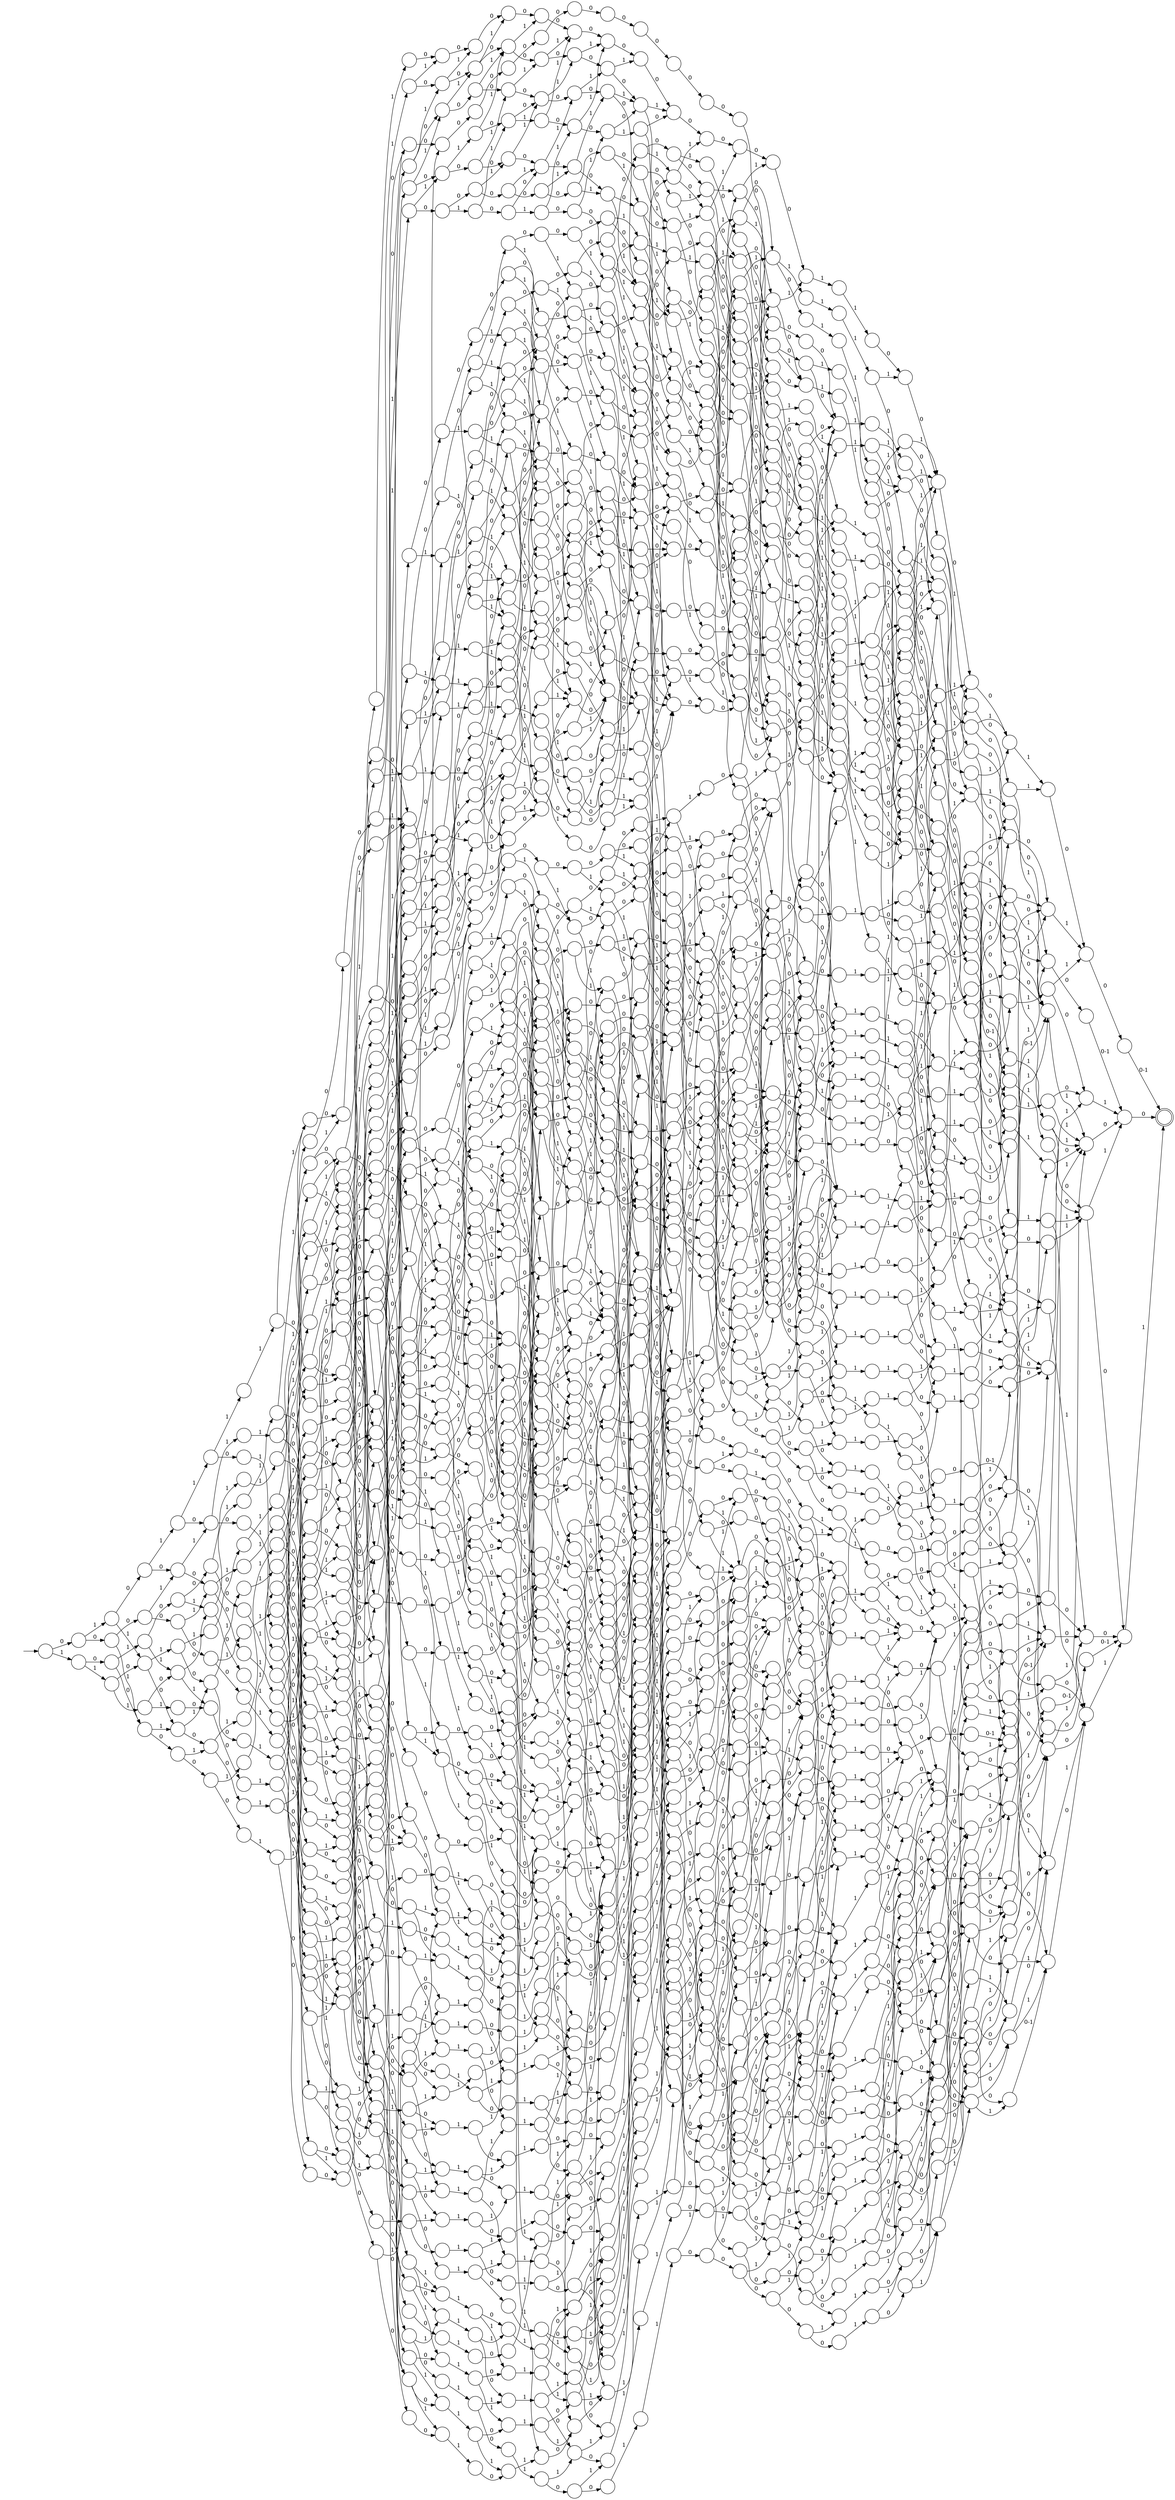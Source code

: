 digraph Automaton {
  rankdir = LR;
  0 [shape=circle,label=""];
  0 -> 727 [label="0"]
  0 -> 810 [label="1"]
  1 [shape=circle,label=""];
  1 -> 93 [label="0"]
  1 -> 1041 [label="1"]
  2 [shape=circle,label=""];
  2 -> 778 [label="0"]
  2 -> 1450 [label="1"]
  3 [shape=circle,label=""];
  3 -> 490 [label="0"]
  3 -> 400 [label="1"]
  4 [shape=circle,label=""];
  4 -> 1239 [label="0"]
  4 -> 364 [label="1"]
  5 [shape=circle,label=""];
  5 -> 233 [label="0"]
  5 -> 977 [label="1"]
  6 [shape=circle,label=""];
  6 -> 404 [label="0"]
  6 -> 447 [label="1"]
  7 [shape=circle,label=""];
  7 -> 771 [label="0"]
  7 -> 490 [label="1"]
  8 [shape=circle,label=""];
  8 -> 470 [label="1"]
  9 [shape=circle,label=""];
  9 -> 697 [label="1"]
  10 [shape=circle,label=""];
  10 -> 321 [label="0"]
  10 -> 29 [label="1"]
  11 [shape=circle,label=""];
  11 -> 835 [label="0"]
  11 -> 1497 [label="1"]
  12 [shape=circle,label=""];
  12 -> 854 [label="0"]
  12 -> 1350 [label="1"]
  13 [shape=circle,label=""];
  13 -> 285 [label="0"]
  13 -> 728 [label="1"]
  14 [shape=circle,label=""];
  14 -> 4 [label="0"]
  14 -> 1030 [label="1"]
  15 [shape=circle,label=""];
  15 -> 1628 [label="0"]
  15 -> 1581 [label="1"]
  16 [shape=circle,label=""];
  16 -> 374 [label="0"]
  17 [shape=circle,label=""];
  17 -> 226 [label="0"]
  18 [shape=circle,label=""];
  18 -> 1483 [label="1"]
  19 [shape=circle,label=""];
  19 -> 1498 [label="0"]
  19 -> 760 [label="1"]
  20 [shape=circle,label=""];
  20 -> 419 [label="0"]
  20 -> 721 [label="1"]
  21 [shape=circle,label=""];
  21 -> 1268 [label="0"]
  21 -> 1594 [label="1"]
  22 [shape=circle,label=""];
  22 -> 1231 [label="1"]
  23 [shape=circle,label=""];
  23 -> 679 [label="0"]
  23 -> 164 [label="1"]
  24 [shape=circle,label=""];
  24 -> 1329 [label="0"]
  24 -> 570 [label="1"]
  25 [shape=circle,label=""];
  25 -> 399 [label="0"]
  25 -> 299 [label="1"]
  26 [shape=circle,label=""];
  26 -> 739 [label="0"]
  27 [shape=circle,label=""];
  27 -> 1294 [label="0"]
  27 -> 1353 [label="1"]
  28 [shape=circle,label=""];
  28 -> 1593 [label="0"]
  28 -> 1600 [label="1"]
  29 [shape=circle,label=""];
  29 -> 654 [label="0"]
  29 -> 339 [label="1"]
  30 [shape=circle,label=""];
  30 -> 322 [label="0"]
  31 [shape=circle,label=""];
  31 -> 291 [label="0"]
  31 -> 300 [label="1"]
  32 [shape=circle,label=""];
  32 -> 484 [label="0"]
  32 -> 195 [label="1"]
  33 [shape=circle,label=""];
  33 -> 1142 [label="1"]
  34 [shape=circle,label=""];
  34 -> 204 [label="0"]
  34 -> 1200 [label="1"]
  35 [shape=circle,label=""];
  35 -> 1336 [label="0"]
  35 -> 1293 [label="1"]
  36 [shape=circle,label=""];
  36 -> 1560 [label="0"]
  36 -> 91 [label="1"]
  37 [shape=circle,label=""];
  37 -> 473 [label="1"]
  38 [shape=circle,label=""];
  38 -> 849 [label="0"]
  38 -> 1093 [label="1"]
  39 [shape=circle,label=""];
  39 -> 674 [label="0"]
  39 -> 1373 [label="1"]
  40 [shape=circle,label=""];
  40 -> 154 [label="0"]
  40 -> 100 [label="1"]
  41 [shape=circle,label=""];
  41 -> 140 [label="0"]
  41 -> 1378 [label="1"]
  42 [shape=circle,label=""];
  42 -> 752 [label="0"]
  43 [shape=circle,label=""];
  43 -> 1321 [label="0"]
  43 -> 336 [label="1"]
  44 [shape=circle,label=""];
  44 -> 1492 [label="0"]
  44 -> 1326 [label="1"]
  45 [shape=circle,label=""];
  45 -> 1223 [label="1"]
  46 [shape=circle,label=""];
  46 -> 603 [label="1"]
  47 [shape=circle,label=""];
  47 -> 1532 [label="0"]
  47 -> 8 [label="1"]
  48 [shape=circle,label=""];
  48 -> 90 [label="0"]
  48 -> 1311 [label="1"]
  49 [shape=circle,label=""];
  49 -> 6 [label="0"]
  49 -> 225 [label="1"]
  50 [shape=circle,label=""];
  50 -> 29 [label="0"]
  50 -> 77 [label="1"]
  51 [shape=circle,label=""];
  51 -> 129 [label="0"]
  52 [shape=circle,label=""];
  52 -> 1394 [label="0"]
  52 -> 134 [label="1"]
  53 [shape=circle,label=""];
  53 -> 1102 [label="0"]
  54 [shape=circle,label=""];
  54 -> 1010 [label="0"]
  54 -> 1476 [label="1"]
  55 [shape=circle,label=""];
  55 -> 255 [label="0"]
  56 [shape=circle,label=""];
  56 -> 1285 [label="0"]
  56 -> 955 [label="1"]
  57 [shape=circle,label=""];
  57 -> 1085 [label="0"]
  57 -> 824 [label="1"]
  58 [shape=circle,label=""];
  58 -> 963 [label="0"]
  58 -> 1568 [label="1"]
  59 [shape=circle,label=""];
  59 -> 317 [label="0"]
  59 -> 1276 [label="1"]
  60 [shape=circle,label=""];
  60 -> 480 [label="0"]
  60 -> 1212 [label="1"]
  61 [shape=circle,label=""];
  61 -> 627 [label="0"]
  61 -> 213 [label="1"]
  62 [shape=circle,label=""];
  62 -> 1197 [label="0"]
  62 -> 10 [label="1"]
  63 [shape=circle,label=""];
  63 -> 162 [label="1"]
  64 [shape=circle,label=""];
  64 -> 1409 [label="0"]
  64 -> 845 [label="1"]
  65 [shape=circle,label=""];
  65 -> 101 [label="0"]
  66 [shape=circle,label=""];
  66 -> 609 [label="0"]
  66 -> 957 [label="1"]
  67 [shape=circle,label=""];
  67 -> 1287 [label="0"]
  68 [shape=circle,label=""];
  68 -> 596 [label="1"]
  69 [shape=circle,label=""];
  69 -> 1203 [label="0"]
  69 -> 1032 [label="1"]
  70 [shape=circle,label=""];
  70 -> 701 [label="0"]
  70 -> 704 [label="1"]
  71 [shape=circle,label=""];
  71 -> 298 [label="0"]
  71 -> 59 [label="1"]
  72 [shape=circle,label=""];
  72 -> 926 [label="0"]
  72 -> 808 [label="1"]
  73 [shape=circle,label=""];
  73 -> 554 [label="0"]
  73 -> 237 [label="1"]
  74 [shape=circle,label=""];
  74 -> 430 [label="1"]
  75 [shape=circle,label=""];
  75 -> 1399 [label="0"]
  75 -> 994 [label="1"]
  76 [shape=circle,label=""];
  76 -> 1584 [label="0"]
  77 [shape=circle,label=""];
  77 -> 1585 [label="0"]
  78 [shape=circle,label=""];
  78 -> 1459 [label="0"]
  78 -> 1442 [label="1"]
  79 [shape=circle,label=""];
  79 -> 216 [label="0"]
  79 -> 886 [label="1"]
  80 [shape=circle,label=""];
  80 -> 1624 [label="0"]
  80 -> 1543 [label="1"]
  81 [shape=circle,label=""];
  81 -> 933 [label="0"]
  81 -> 663 [label="1"]
  82 [shape=circle,label=""];
  82 -> 28 [label="0"]
  82 -> 208 [label="1"]
  83 [shape=circle,label=""];
  83 -> 628 [label="0"]
  83 -> 218 [label="1"]
  84 [shape=circle,label=""];
  84 -> 949 [label="0"]
  85 [shape=circle,label=""];
  85 -> 880 [label="0"]
  85 -> 1480 [label="1"]
  86 [shape=circle,label=""];
  86 -> 194 [label="0-1"]
  87 [shape=circle,label=""];
  87 -> 677 [label="1"]
  88 [shape=circle,label=""];
  88 -> 500 [label="1"]
  89 [shape=circle,label=""];
  89 -> 690 [label="0"]
  89 -> 454 [label="1"]
  90 [shape=circle,label=""];
  90 -> 717 [label="0"]
  90 -> 137 [label="1"]
  91 [shape=circle,label=""];
  91 -> 465 [label="1"]
  92 [shape=circle,label=""];
  92 -> 588 [label="0"]
  92 -> 472 [label="1"]
  93 [shape=circle,label=""];
  93 -> 43 [label="0"]
  93 -> 1150 [label="1"]
  94 [shape=circle,label=""];
  94 -> 199 [label="0"]
  94 -> 997 [label="1"]
  95 [shape=circle,label=""];
  95 -> 207 [label="0"]
  95 -> 642 [label="1"]
  96 [shape=circle,label=""];
  96 -> 68 [label="0"]
  96 -> 926 [label="1"]
  97 [shape=circle,label=""];
  97 -> 1466 [label="0"]
  97 -> 796 [label="1"]
  98 [shape=circle,label=""];
  98 -> 515 [label="0"]
  98 -> 352 [label="1"]
  99 [shape=circle,label=""];
  99 -> 1173 [label="0"]
  99 -> 233 [label="1"]
  100 [shape=circle,label=""];
  100 -> 333 [label="0"]
  100 -> 1227 [label="1"]
  101 [shape=circle,label=""];
  101 -> 183 [label="0"]
  102 [shape=circle,label=""];
  102 -> 1064 [label="0"]
  102 -> 145 [label="1"]
  103 [shape=circle,label=""];
  103 -> 181 [label="0"]
  103 -> 1575 [label="1"]
  104 [shape=circle,label=""];
  104 -> 883 [label="1"]
  105 [shape=circle,label=""];
  105 -> 685 [label="1"]
  106 [shape=circle,label=""];
  106 -> 1488 [label="0"]
  106 -> 448 [label="1"]
  107 [shape=circle,label=""];
  107 -> 996 [label="0"]
  107 -> 1264 [label="1"]
  108 [shape=circle,label=""];
  108 -> 450 [label="0"]
  108 -> 851 [label="1"]
  109 [shape=circle,label=""];
  109 -> 2 [label="0"]
  109 -> 874 [label="1"]
  110 [shape=circle,label=""];
  110 -> 787 [label="0"]
  110 -> 1402 [label="1"]
  111 [shape=circle,label=""];
  111 -> 1486 [label="0"]
  111 -> 1018 [label="1"]
  112 [shape=circle,label=""];
  112 -> 106 [label="0"]
  112 -> 696 [label="1"]
  113 [shape=circle,label=""];
  113 -> 1165 [label="0"]
  113 -> 1270 [label="1"]
  114 [shape=circle,label=""];
  114 -> 112 [label="0"]
  114 -> 882 [label="1"]
  115 [shape=circle,label=""];
  115 -> 487 [label="1"]
  116 [shape=circle,label=""];
  116 -> 1530 [label="0"]
  116 -> 319 [label="1"]
  117 [shape=circle,label=""];
  117 -> 1048 [label="1"]
  118 [shape=circle,label=""];
  118 -> 449 [label="1"]
  119 [shape=circle,label=""];
  119 -> 1360 [label="0"]
  120 [shape=circle,label=""];
  120 -> 154 [label="0"]
  120 -> 1289 [label="1"]
  121 [shape=circle,label=""];
  121 -> 803 [label="0"]
  121 -> 1119 [label="1"]
  122 [shape=circle,label=""];
  122 -> 357 [label="0"]
  122 -> 53 [label="1"]
  123 [shape=circle,label=""];
  123 -> 1395 [label="0"]
  123 -> 1175 [label="1"]
  124 [shape=circle,label=""];
  124 -> 993 [label="0"]
  125 [shape=circle,label=""];
  125 -> 683 [label="0"]
  126 [shape=circle,label=""];
  126 -> 239 [label="0"]
  126 -> 1068 [label="1"]
  127 [shape=circle,label=""];
  127 -> 386 [label="0"]
  127 -> 1553 [label="1"]
  128 [shape=circle,label=""];
  128 -> 1109 [label="0"]
  128 -> 429 [label="1"]
  129 [shape=circle,label=""];
  129 -> 275 [label="0"]
  129 -> 580 [label="1"]
  130 [shape=circle,label=""];
  130 -> 124 [label="0"]
  131 [shape=circle,label=""];
  131 -> 480 [label="0"]
  131 -> 1464 [label="1"]
  132 [shape=circle,label=""];
  132 -> 943 [label="1"]
  133 [shape=circle,label=""];
  133 -> 768 [label="0"]
  133 -> 389 [label="1"]
  134 [shape=circle,label=""];
  134 -> 852 [label="0"]
  135 [shape=circle,label=""];
  135 -> 814 [label="1"]
  136 [shape=circle,label=""];
  136 -> 187 [label="0"]
  137 [shape=circle,label=""];
  137 -> 1035 [label="0"]
  137 -> 376 [label="1"]
  138 [shape=circle,label=""];
  138 -> 574 [label="0"]
  138 -> 749 [label="1"]
  139 [shape=circle,label=""];
  139 -> 724 [label="0"]
  139 -> 204 [label="1"]
  140 [shape=circle,label=""];
  140 -> 721 [label="0"]
  140 -> 833 [label="1"]
  141 [shape=circle,label=""];
  141 -> 1057 [label="0"]
  141 -> 73 [label="1"]
  142 [shape=circle,label=""];
  142 -> 552 [label="1"]
  143 [shape=circle,label=""];
  143 -> 991 [label="0"]
  143 -> 1124 [label="1"]
  144 [shape=circle,label=""];
  144 -> 466 [label="0"]
  144 -> 781 [label="1"]
  145 [shape=circle,label=""];
  145 -> 480 [label="1"]
  146 [shape=circle,label=""];
  146 -> 665 [label="0"]
  146 -> 890 [label="1"]
  147 [shape=circle,label=""];
  147 -> 234 [label="0"]
  147 -> 734 [label="1"]
  148 [shape=circle,label=""];
  148 -> 376 [label="0"]
  148 -> 466 [label="1"]
  149 [shape=circle,label=""];
  149 -> 1414 [label="1"]
  150 [shape=circle,label=""];
  150 -> 594 [label="0"]
  150 -> 1132 [label="1"]
  151 [shape=circle,label=""];
  151 -> 216 [label="0"]
  151 -> 488 [label="1"]
  152 [shape=circle,label=""];
  152 -> 1279 [label="1"]
  153 [shape=circle,label=""];
  153 -> 955 [label="0"]
  153 -> 259 [label="1"]
  154 [shape=circle,label=""];
  154 -> 1473 [label="0"]
  154 -> 691 [label="1"]
  155 [shape=circle,label=""];
  155 -> 259 [label="0"]
  155 -> 52 [label="1"]
  156 [shape=circle,label=""];
  156 -> 1500 [label="0"]
  156 -> 1543 [label="1"]
  157 [shape=circle,label=""];
  157 -> 447 [label="0"]
  157 -> 538 [label="1"]
  158 [shape=circle,label=""];
  158 -> 104 [label="1"]
  159 [shape=circle,label=""];
  159 -> 249 [label="0"]
  159 -> 1335 [label="1"]
  160 [shape=circle,label=""];
  160 -> 131 [label="0"]
  160 -> 865 [label="1"]
  161 [shape=circle,label=""];
  161 -> 1425 [label="0-1"]
  162 [shape=circle,label=""];
  162 -> 252 [label="0"]
  162 -> 1494 [label="1"]
  163 [shape=circle,label=""];
  163 -> 1114 [label="0"]
  163 -> 174 [label="1"]
  164 [shape=circle,label=""];
  164 -> 392 [label="0"]
  165 [shape=circle,label=""];
  165 -> 547 [label="0"]
  165 -> 237 [label="1"]
  166 [shape=circle,label=""];
  166 -> 557 [label="0"]
  167 [shape=circle,label=""];
  167 -> 1166 [label="0"]
  167 -> 1098 [label="1"]
  168 [shape=circle,label=""];
  168 -> 876 [label="0"]
  169 [shape=circle,label=""];
  169 -> 1181 [label="0"]
  170 [shape=circle,label=""];
  170 -> 754 [label="0"]
  170 -> 127 [label="1"]
  171 [shape=circle,label=""];
  171 -> 172 [label="0"]
  171 -> 887 [label="1"]
  172 [shape=circle,label=""];
  172 -> 212 [label="0"]
  172 -> 231 [label="1"]
  173 [shape=circle,label=""];
  173 -> 442 [label="0"]
  173 -> 176 [label="1"]
  174 [shape=circle,label=""];
  174 -> 210 [label="0"]
  174 -> 1010 [label="1"]
  175 [shape=circle,label=""];
  175 -> 292 [label="0"]
  175 -> 1471 [label="1"]
  176 [shape=circle,label=""];
  176 -> 1236 [label="0"]
  177 [shape=circle,label=""];
  177 -> 1191 [label="1"]
  178 [shape=circle,label=""];
  178 -> 838 [label="0"]
  178 -> 708 [label="1"]
  179 [shape=circle,label=""];
  179 -> 86 [label="0"]
  180 [shape=circle,label=""];
  180 -> 651 [label="1"]
  181 [shape=circle,label=""];
  181 -> 1105 [label="0"]
  181 -> 944 [label="1"]
  182 [shape=circle,label=""];
  182 -> 1342 [label="0"]
  182 -> 1143 [label="1"]
  183 [shape=circle,label=""];
  183 -> 666 [label="0"]
  183 -> 1625 [label="1"]
  184 [shape=circle,label=""];
  184 -> 75 [label="0"]
  185 [shape=circle,label=""];
  185 -> 439 [label="0-1"]
  186 [shape=circle,label=""];
  186 -> 50 [label="1"]
  187 [shape=circle,label=""];
  187 -> 1522 [label="0"]
  187 -> 623 [label="1"]
  188 [shape=circle,label=""];
  188 -> 1573 [label="0"]
  189 [shape=circle,label=""];
  189 -> 1245 [label="0"]
  189 -> 1208 [label="1"]
  190 [shape=circle,label=""];
  190 -> 60 [label="0"]
  190 -> 1201 [label="1"]
  191 [shape=circle,label=""];
  191 -> 1167 [label="0"]
  191 -> 1568 [label="1"]
  192 [shape=circle,label=""];
  192 -> 391 [label="0"]
  192 -> 1566 [label="1"]
  193 [shape=circle,label=""];
  193 -> 66 [label="0"]
  194 [shape=doublecircle,label=""];
  195 [shape=circle,label=""];
  195 -> 626 [label="0"]
  195 -> 722 [label="1"]
  196 [shape=circle,label=""];
  196 -> 327 [label="0"]
  197 [shape=circle,label=""];
  197 -> 831 [label="0"]
  197 -> 790 [label="1"]
  198 [shape=circle,label=""];
  198 -> 813 [label="0"]
  198 -> 922 [label="1"]
  199 [shape=circle,label=""];
  199 -> 1137 [label="1"]
  200 [shape=circle,label=""];
  200 -> 240 [label="0"]
  200 -> 604 [label="1"]
  201 [shape=circle,label=""];
  201 -> 1133 [label="0"]
  201 -> 1179 [label="1"]
  202 [shape=circle,label=""];
  202 -> 551 [label="0"]
  202 -> 1022 [label="1"]
  203 [shape=circle,label=""];
  203 -> 1120 [label="0"]
  203 -> 1611 [label="1"]
  204 [shape=circle,label=""];
  204 -> 583 [label="0"]
  204 -> 1484 [label="1"]
  205 [shape=circle,label=""];
  205 -> 1012 [label="0"]
  205 -> 580 [label="1"]
  206 [shape=circle,label=""];
  206 -> 475 [label="0"]
  206 -> 371 [label="1"]
  207 [shape=circle,label=""];
  207 -> 480 [label="0"]
  208 [shape=circle,label=""];
  208 -> 20 [label="0"]
  208 -> 632 [label="1"]
  209 [shape=circle,label=""];
  209 -> 1097 [label="0"]
  209 -> 971 [label="1"]
  210 [shape=circle,label=""];
  210 -> 1104 [label="1"]
  211 [shape=circle,label=""];
  211 -> 704 [label="1"]
  212 [shape=circle,label=""];
  212 -> 1297 [label="0"]
  212 -> 1151 [label="1"]
  213 [shape=circle,label=""];
  213 -> 981 [label="0"]
  213 -> 1034 [label="1"]
  214 [shape=circle,label=""];
  214 -> 1408 [label="0"]
  214 -> 1435 [label="1"]
  215 [shape=circle,label=""];
  215 -> 802 [label="0"]
  216 [shape=circle,label=""];
  216 -> 1366 [label="0"]
  216 -> 1534 [label="1"]
  217 [shape=circle,label=""];
  217 -> 1291 [label="0"]
  218 [shape=circle,label=""];
  218 -> 817 [label="0"]
  219 [shape=circle,label=""];
  219 -> 1340 [label="1"]
  220 [shape=circle,label=""];
  220 -> 1001 [label="0"]
  220 -> 1460 [label="1"]
  221 [shape=circle,label=""];
  221 -> 896 [label="0"]
  221 -> 958 [label="1"]
  222 [shape=circle,label=""];
  222 -> 1445 [label="0"]
  223 [shape=circle,label=""];
  223 -> 680 [label="1"]
  224 [shape=circle,label=""];
  224 -> 838 [label="0"]
  224 -> 203 [label="1"]
  225 [shape=circle,label=""];
  225 -> 819 [label="0"]
  226 [shape=circle,label=""];
  226 -> 937 [label="1"]
  227 [shape=circle,label=""];
  227 -> 179 [label="0"]
  228 [shape=circle,label=""];
  228 -> 995 [label="0"]
  228 -> 377 [label="1"]
  229 [shape=circle,label=""];
  229 -> 540 [label="1"]
  230 [shape=circle,label=""];
  230 -> 153 [label="0"]
  230 -> 155 [label="1"]
  231 [shape=circle,label=""];
  231 -> 504 [label="0"]
  232 [shape=circle,label=""];
  232 -> 294 [label="1"]
  233 [shape=circle,label=""];
  233 -> 1423 [label="0"]
  233 -> 1261 [label="1"]
  234 [shape=circle,label=""];
  234 -> 397 [label="0"]
  234 -> 54 [label="1"]
  235 [shape=circle,label=""];
  235 -> 618 [label="0"]
  235 -> 774 [label="1"]
  236 [shape=circle,label=""];
  236 -> 661 [label="0"]
  236 -> 786 [label="1"]
  237 [shape=circle,label=""];
  237 -> 702 [label="0"]
  238 [shape=circle,label=""];
  238 -> 1103 [label="0"]
  239 [shape=circle,label=""];
  239 -> 636 [label="0"]
  239 -> 972 [label="1"]
  240 [shape=circle,label=""];
  240 -> 1497 [label="0"]
  240 -> 1145 [label="1"]
  241 [shape=circle,label=""];
  241 -> 1344 [label="0"]
  241 -> 210 [label="1"]
  242 [shape=circle,label=""];
  242 -> 273 [label="0"]
  242 -> 856 [label="1"]
  243 [shape=circle,label=""];
  243 -> 153 [label="0"]
  243 -> 78 [label="1"]
  244 [shape=circle,label=""];
  244 -> 1066 [label="0"]
  244 -> 53 [label="1"]
  245 [shape=circle,label=""];
  245 -> 1060 [label="0"]
  245 -> 226 [label="1"]
  246 [shape=circle,label=""];
  246 -> 116 [label="0"]
  246 -> 1111 [label="1"]
  247 [shape=circle,label=""];
  247 -> 1375 [label="0"]
  248 [shape=circle,label=""];
  248 -> 1105 [label="0"]
  248 -> 1243 [label="1"]
  249 [shape=circle,label=""];
  249 -> 1022 [label="0"]
  249 -> 1034 [label="1"]
  250 [shape=circle,label=""];
  250 -> 839 [label="1"]
  251 [shape=circle,label=""];
  251 -> 1478 [label="1"]
  252 [shape=circle,label=""];
  252 -> 1187 [label="0"]
  253 [shape=circle,label=""];
  253 -> 402 [label="0"]
  253 -> 1354 [label="1"]
  254 [shape=circle,label=""];
  254 -> 985 [label="0"]
  254 -> 114 [label="1"]
  255 [shape=circle,label=""];
  255 -> 146 [label="0"]
  256 [shape=circle,label=""];
  256 -> 1607 [label="0"]
  256 -> 513 [label="1"]
  257 [shape=circle,label=""];
  257 -> 39 [label="0"]
  257 -> 1029 [label="1"]
  258 [shape=circle,label=""];
  258 -> 1539 [label="0"]
  258 -> 428 [label="1"]
  259 [shape=circle,label=""];
  259 -> 1171 [label="0"]
  259 -> 1394 [label="1"]
  260 [shape=circle,label=""];
  260 -> 328 [label="0"]
  260 -> 586 [label="1"]
  261 [shape=circle,label=""];
  261 -> 659 [label="0"]
  262 [shape=circle,label=""];
  262 -> 1200 [label="0"]
  262 -> 123 [label="1"]
  263 [shape=circle,label=""];
  263 -> 1073 [label="0"]
  263 -> 1364 [label="1"]
  264 [shape=circle,label=""];
  264 -> 828 [label="1"]
  265 [shape=circle,label=""];
  265 -> 140 [label="0"]
  265 -> 941 [label="1"]
  266 [shape=circle,label=""];
  266 -> 1259 [label="1"]
  267 [shape=circle,label=""];
  267 -> 1449 [label="0"]
  267 -> 626 [label="1"]
  268 [shape=circle,label=""];
  268 -> 792 [label="0"]
  268 -> 1317 [label="1"]
  269 [shape=circle,label=""];
  269 -> 1317 [label="0"]
  269 -> 682 [label="1"]
  270 [shape=circle,label=""];
  270 -> 1267 [label="0"]
  270 -> 779 [label="1"]
  271 [shape=circle,label=""];
  271 -> 1206 [label="0"]
  271 -> 1288 [label="1"]
  272 [shape=circle,label=""];
  272 -> 1205 [label="1"]
  273 [shape=circle,label=""];
  273 -> 141 [label="0"]
  273 -> 978 [label="1"]
  274 [shape=circle,label=""];
  274 -> 781 [label="0"]
  274 -> 662 [label="1"]
  275 [shape=circle,label=""];
  275 -> 1433 [label="0"]
  275 -> 117 [label="1"]
  276 [shape=circle,label=""];
  276 -> 1207 [label="0"]
  276 -> 1333 [label="1"]
  277 [shape=circle,label=""];
  277 -> 282 [label="1"]
  278 [shape=circle,label=""];
  278 -> 853 [label="0"]
  278 -> 1174 [label="1"]
  279 [shape=circle,label=""];
  279 -> 1252 [label="0"]
  279 -> 1354 [label="1"]
  280 [shape=circle,label=""];
  280 -> 746 [label="0"]
  280 -> 981 [label="1"]
  281 [shape=circle,label=""];
  281 -> 898 [label="1"]
  282 [shape=circle,label=""];
  282 -> 395 [label="0"]
  283 [shape=circle,label=""];
  283 -> 59 [label="0"]
  283 -> 669 [label="1"]
  284 [shape=circle,label=""];
  284 -> 1368 [label="0"]
  284 -> 1567 [label="1"]
  285 [shape=circle,label=""];
  285 -> 741 [label="0"]
  285 -> 975 [label="1"]
  286 [shape=circle,label=""];
  286 -> 0 [label="1"]
  287 [shape=circle,label=""];
  287 -> 227 [label="1"]
  288 [shape=circle,label=""];
  288 -> 323 [label="0"]
  288 -> 673 [label="1"]
  289 [shape=circle,label=""];
  289 -> 476 [label="0"]
  290 [shape=circle,label=""];
  290 -> 1050 [label="0"]
  291 [shape=circle,label=""];
  291 -> 1321 [label="0"]
  291 -> 167 [label="1"]
  292 [shape=circle,label=""];
  292 -> 759 [label="1"]
  293 [shape=circle,label=""];
  293 -> 403 [label="1"]
  294 [shape=circle,label=""];
  294 -> 1309 [label="1"]
  295 [shape=circle,label=""];
  295 -> 1178 [label="0"]
  295 -> 1056 [label="1"]
  296 [shape=circle,label=""];
  296 -> 302 [label="1"]
  297 [shape=circle,label=""];
  297 -> 959 [label="0"]
  297 -> 813 [label="1"]
  298 [shape=circle,label=""];
  298 -> 1482 [label="0"]
  298 -> 1225 [label="1"]
  299 [shape=circle,label=""];
  299 -> 1586 [label="0"]
  300 [shape=circle,label=""];
  300 -> 336 [label="0"]
  300 -> 707 [label="1"]
  301 [shape=circle,label=""];
  301 -> 157 [label="0"]
  302 [shape=circle,label=""];
  302 -> 1168 [label="0"]
  302 -> 1006 [label="1"]
  303 [shape=circle,label=""];
  303 -> 1512 [label="0"]
  303 -> 249 [label="1"]
  304 [shape=circle,label=""];
  304 -> 212 [label="0"]
  304 -> 289 [label="1"]
  305 [shape=circle,label=""];
  305 -> 642 [label="0"]
  306 [shape=circle,label=""];
  306 -> 1412 [label="1"]
  307 [shape=circle,label=""];
  307 -> 76 [label="0"]
  308 [shape=circle,label=""];
  308 -> 701 [label="0"]
  309 [shape=circle,label=""];
  309 -> 1388 [label="1"]
  310 [shape=circle,label=""];
  310 -> 979 [label="0"]
  310 -> 1278 [label="1"]
  311 [shape=circle,label=""];
  311 -> 139 [label="0"]
  311 -> 34 [label="1"]
  312 [shape=circle,label=""];
  312 -> 670 [label="1"]
  313 [shape=circle,label=""];
  313 -> 143 [label="0"]
  313 -> 1116 [label="1"]
  314 [shape=circle,label=""];
  314 -> 1569 [label="0"]
  314 -> 315 [label="1"]
  315 [shape=circle,label=""];
  315 -> 1526 [label="0"]
  315 -> 1413 [label="1"]
  316 [shape=circle,label=""];
  316 -> 957 [label="0"]
  316 -> 937 [label="1"]
  317 [shape=circle,label=""];
  317 -> 79 [label="0"]
  317 -> 1562 [label="1"]
  318 [shape=circle,label=""];
  318 -> 830 [label="0"]
  319 [shape=circle,label=""];
  319 -> 268 [label="1"]
  320 [shape=circle,label=""];
  320 -> 1272 [label="1"]
  321 [shape=circle,label=""];
  321 -> 736 [label="0"]
  321 -> 171 [label="1"]
  322 [shape=circle,label=""];
  322 -> 970 [label="0"]
  322 -> 227 [label="1"]
  323 [shape=circle,label=""];
  323 -> 155 [label="0"]
  323 -> 576 [label="1"]
  324 [shape=circle,label=""];
  324 -> 794 [label="0"]
  324 -> 645 [label="1"]
  325 [shape=circle,label=""];
  325 -> 1365 [label="0"]
  325 -> 62 [label="1"]
  326 [shape=circle,label=""];
  326 -> 372 [label="0"]
  327 [shape=circle,label=""];
  327 -> 1580 [label="0"]
  327 -> 1425 [label="1"]
  328 [shape=circle,label=""];
  328 -> 276 [label="0"]
  329 [shape=circle,label=""];
  329 -> 1386 [label="0"]
  329 -> 1346 [label="1"]
  330 [shape=circle,label=""];
  330 -> 574 [label="0"]
  331 [shape=circle,label=""];
  331 -> 371 [label="0"]
  332 [shape=circle,label=""];
  332 -> 626 [label="0"]
  333 [shape=circle,label=""];
  333 -> 669 [label="0"]
  333 -> 752 [label="1"]
  334 [shape=circle,label=""];
  334 -> 1430 [label="0"]
  334 -> 1076 [label="1"]
  335 [shape=circle,label=""];
  335 -> 844 [label="0"]
  335 -> 574 [label="1"]
  336 [shape=circle,label=""];
  336 -> 672 [label="0"]
  336 -> 1366 [label="1"]
  337 [shape=circle,label=""];
  337 -> 163 [label="0"]
  337 -> 234 [label="1"]
  338 [shape=circle,label=""];
  338 -> 1230 [label="0"]
  338 -> 321 [label="1"]
  339 [shape=circle,label=""];
  339 -> 1507 [label="0"]
  340 [shape=circle,label=""];
  340 -> 120 [label="0"]
  340 -> 622 [label="1"]
  341 [shape=circle,label=""];
  341 -> 1572 [label="0"]
  342 [shape=circle,label=""];
  342 -> 12 [label="0"]
  342 -> 1552 [label="1"]
  343 [shape=circle,label=""];
  343 -> 1450 [label="0"]
  343 -> 388 [label="1"]
  344 [shape=circle,label=""];
  344 -> 592 [label="0"]
  344 -> 621 [label="1"]
  345 [shape=circle,label=""];
  345 -> 1113 [label="0"]
  345 -> 1063 [label="1"]
  346 [shape=circle,label=""];
  346 -> 681 [label="0"]
  346 -> 1574 [label="1"]
  347 [shape=circle,label=""];
  347 -> 25 [label="0"]
  347 -> 1595 [label="1"]
  348 [shape=circle,label=""];
  348 -> 668 [label="0"]
  348 -> 1524 [label="1"]
  349 [shape=circle,label=""];
  349 -> 1080 [label="0"]
  349 -> 984 [label="1"]
  350 [shape=circle,label=""];
  350 -> 113 [label="1"]
  351 [shape=circle,label=""];
  351 -> 499 [label="0"]
  352 [shape=circle,label=""];
  352 -> 629 [label="0"]
  353 [shape=circle,label=""];
  353 -> 416 [label="0"]
  353 -> 399 [label="1"]
  354 [shape=circle,label=""];
  354 -> 1516 [label="0"]
  354 -> 241 [label="1"]
  355 [shape=circle,label=""];
  355 -> 988 [label="1"]
  356 [shape=circle,label=""];
  356 -> 959 [label="0"]
  356 -> 1064 [label="1"]
  357 [shape=circle,label=""];
  357 -> 766 [label="0"]
  358 [shape=circle,label=""];
  358 -> 660 [label="0"]
  359 [shape=circle,label=""];
  359 -> 811 [label="1"]
  360 [shape=circle,label=""];
  360 -> 1260 [label="0"]
  360 -> 102 [label="1"]
  361 [shape=circle,label=""];
  361 -> 47 [label="0"]
  361 -> 712 [label="1"]
  362 [shape=circle,label=""];
  362 -> 603 [label="0"]
  363 [shape=circle,label=""];
  363 -> 530 [label="0"]
  363 -> 705 [label="1"]
  364 [shape=circle,label=""];
  364 -> 645 [label="0"]
  364 -> 475 [label="1"]
  365 [shape=circle,label=""];
  365 -> 957 [label="0"]
  365 -> 1162 [label="1"]
  366 [shape=circle,label=""];
  366 -> 407 [label="0"]
  366 -> 338 [label="1"]
  367 [shape=circle,label=""];
  367 -> 492 [label="0"]
  367 -> 1424 [label="1"]
  368 [shape=circle,label=""];
  368 -> 750 [label="0"]
  368 -> 569 [label="1"]
  369 [shape=circle,label=""];
  369 -> 220 [label="0"]
  369 -> 1203 [label="1"]
  370 [shape=circle,label=""];
  370 -> 895 [label="0"]
  370 -> 1204 [label="1"]
  371 [shape=circle,label=""];
  371 -> 971 [label="0"]
  372 [shape=circle,label=""];
  372 -> 299 [label="0"]
  372 -> 1024 [label="1"]
  373 [shape=circle,label=""];
  373 -> 1135 [label="1"]
  374 [shape=circle,label=""];
  374 -> 1059 [label="0"]
  375 [shape=circle,label=""];
  375 -> 618 [label="0"]
  375 -> 1505 [label="1"]
  376 [shape=circle,label=""];
  376 -> 907 [label="0"]
  376 -> 511 [label="1"]
  377 [shape=circle,label=""];
  377 -> 622 [label="0"]
  377 -> 65 [label="1"]
  378 [shape=circle,label=""];
  378 -> 858 [label="0"]
  378 -> 1506 [label="1"]
  379 [shape=circle,label=""];
  379 -> 1605 [label="0"]
  380 [shape=circle,label=""];
  380 -> 587 [label="0"]
  381 [shape=circle,label=""];
  381 -> 1194 [label="1"]
  382 [shape=circle,label=""];
  382 -> 1439 [label="0"]
  383 [shape=circle,label=""];
  383 -> 263 [label="0"]
  383 -> 1386 [label="1"]
  384 [shape=circle,label=""];
  384 -> 180 [label="0"]
  384 -> 512 [label="1"]
  385 [shape=circle,label=""];
  385 -> 734 [label="0"]
  385 -> 1105 [label="1"]
  386 [shape=circle,label=""];
  386 -> 1209 [label="0"]
  386 -> 853 [label="1"]
  387 [shape=circle,label=""];
  387 -> 1157 [label="0"]
  387 -> 575 [label="1"]
  388 [shape=circle,label=""];
  388 -> 1449 [label="0"]
  388 -> 648 [label="1"]
  389 [shape=circle,label=""];
  389 -> 161 [label="0"]
  390 [shape=circle,label=""];
  390 -> 206 [label="0"]
  391 [shape=circle,label=""];
  391 -> 325 [label="0"]
  391 -> 1545 [label="1"]
  392 [shape=circle,label=""];
  392 -> 1568 [label="0"]
  393 [shape=circle,label=""];
  393 -> 1198 [label="0"]
  393 -> 89 [label="1"]
  394 [shape=circle,label=""];
  394 -> 246 [label="0"]
  394 -> 265 [label="1"]
  395 [shape=circle,label=""];
  395 -> 1015 [label="1"]
  396 [shape=circle,label=""];
  396 -> 1274 [label="0"]
  396 -> 68 [label="1"]
  397 [shape=circle,label=""];
  397 -> 923 [label="0"]
  397 -> 461 [label="1"]
  398 [shape=circle,label=""];
  398 -> 1249 [label="0"]
  399 [shape=circle,label=""];
  399 -> 891 [label="0"]
  399 -> 305 [label="1"]
  400 [shape=circle,label=""];
  400 -> 525 [label="0"]
  400 -> 308 [label="1"]
  401 [shape=circle,label=""];
  401 -> 306 [label="1"]
  402 [shape=circle,label=""];
  402 -> 776 [label="0"]
  403 [shape=circle,label=""];
  403 -> 27 [label="1"]
  404 [shape=circle,label=""];
  404 -> 380 [label="0"]
  404 -> 1406 [label="1"]
  405 [shape=circle,label=""];
  405 -> 468 [label="0"]
  405 -> 1096 [label="1"]
  406 [shape=circle,label=""];
  406 -> 1069 [label="0"]
  406 -> 1371 [label="1"]
  407 [shape=circle,label=""];
  407 -> 8 [label="0"]
  407 -> 908 [label="1"]
  408 [shape=circle,label=""];
  408 -> 1116 [label="0"]
  408 -> 1045 [label="1"]
  409 [shape=circle,label=""];
  409 -> 575 [label="0"]
  409 -> 772 [label="1"]
  410 [shape=circle,label=""];
  410 -> 1617 [label="0"]
  410 -> 139 [label="1"]
  411 [shape=circle,label=""];
  411 -> 434 [label="0"]
  411 -> 877 [label="1"]
  412 [shape=circle,label=""];
  412 -> 138 [label="0"]
  412 -> 1033 [label="1"]
  413 [shape=circle,label=""];
  413 -> 118 [label="1"]
  414 [shape=circle,label=""];
  414 -> 1338 [label="0"]
  414 -> 503 [label="1"]
  415 [shape=circle,label=""];
  415 -> 1315 [label="0"]
  415 -> 1008 [label="1"]
  416 [shape=circle,label=""];
  416 -> 1112 [label="0"]
  416 -> 1186 [label="1"]
  417 [shape=circle,label=""];
  417 -> 287 [label="0"]
  418 [shape=circle,label=""];
  418 -> 414 [label="0"]
  418 -> 1011 [label="1"]
  419 [shape=circle,label=""];
  419 -> 368 [label="1"]
  420 [shape=circle,label=""];
  420 -> 585 [label="0"]
  420 -> 141 [label="1"]
  421 [shape=circle,label=""];
  421 -> 1545 [label="0"]
  421 -> 613 [label="1"]
  422 [shape=circle,label=""];
  422 -> 343 [label="0"]
  422 -> 963 [label="1"]
  423 [shape=circle,label=""];
  423 -> 1021 [label="0"]
  423 -> 177 [label="1"]
  424 [shape=circle,label=""];
  424 -> 1184 [label="0"]
  424 -> 1405 [label="1"]
  425 [shape=circle,label=""];
  425 -> 482 [label="0"]
  425 -> 994 [label="1"]
  426 [shape=circle,label=""];
  426 -> 85 [label="0"]
  426 -> 1266 [label="1"]
  427 [shape=circle,label=""];
  427 -> 525 [label="0"]
  427 -> 70 [label="1"]
  428 [shape=circle,label=""];
  428 -> 1453 [label="0"]
  428 -> 15 [label="1"]
  429 [shape=circle,label=""];
  429 -> 58 [label="0"]
  430 [shape=circle,label=""];
  430 -> 505 [label="1"]
  431 [shape=circle,label=""];
  431 -> 900 [label="0"]
  431 -> 1024 [label="1"]
  432 [shape=circle,label=""];
  432 -> 851 [label="0"]
  432 -> 442 [label="1"]
  433 [shape=circle,label=""];
  433 -> 994 [label="0"]
  434 [shape=circle,label=""];
  434 -> 1556 [label="0"]
  434 -> 1468 [label="1"]
  435 [shape=circle,label=""];
  435 -> 744 [label="0"]
  435 -> 512 [label="1"]
  436 [shape=circle,label=""];
  436 -> 861 [label="0"]
  436 -> 1202 [label="1"]
  437 [shape=circle,label=""];
  437 -> 463 [label="1"]
  438 [shape=circle,label=""];
  438 -> 1180 [label="0"]
  439 [shape=circle,label=""];
  439 -> 362 [label="0"]
  440 [shape=circle,label=""];
  440 -> 1038 [label="0"]
  440 -> 433 [label="1"]
  441 [shape=circle,label=""];
  441 -> 1131 [label="1"]
  442 [shape=circle,label=""];
  442 -> 1054 [label="0"]
  442 -> 1307 [label="1"]
  443 [shape=circle,label=""];
  443 -> 1271 [label="0"]
  443 -> 331 [label="1"]
  444 [shape=circle,label=""];
  444 -> 1164 [label="0"]
  445 [shape=circle,label=""];
  445 -> 751 [label="0"]
  446 [shape=circle,label=""];
  446 -> 253 [label="0"]
  447 [shape=circle,label=""];
  447 -> 1333 [label="0"]
  447 -> 441 [label="1"]
  448 [shape=circle,label=""];
  448 -> 1554 [label="0"]
  448 -> 1215 [label="1"]
  449 [shape=circle,label=""];
  449 -> 378 [label="0"]
  449 -> 1420 [label="1"]
  450 [shape=circle,label=""];
  450 -> 600 [label="0"]
  450 -> 401 [label="1"]
  451 [shape=circle,label=""];
  451 -> 385 [label="0"]
  451 -> 76 [label="1"]
  452 [shape=circle,label=""];
  452 -> 1007 [label="0"]
  452 -> 1342 [label="1"]
  453 [shape=circle,label=""];
  453 -> 534 [label="1"]
  454 [shape=circle,label=""];
  454 -> 1052 [label="0"]
  454 -> 222 [label="1"]
  455 [shape=circle,label=""];
  455 -> 471 [label="0"]
  456 [shape=circle,label=""];
  456 -> 1076 [label="0"]
  456 -> 1102 [label="1"]
  457 [shape=circle,label=""];
  457 -> 780 [label="0"]
  458 [shape=circle,label=""];
  458 -> 295 [label="0"]
  458 -> 902 [label="1"]
  459 [shape=circle,label=""];
  459 -> 478 [label="0"]
  460 [shape=circle,label=""];
  460 -> 515 [label="0"]
  460 -> 1117 [label="1"]
  461 [shape=circle,label=""];
  461 -> 1222 [label="1"]
  462 [shape=circle,label=""];
  462 -> 956 [label="0"]
  462 -> 249 [label="1"]
  463 [shape=circle,label=""];
  463 -> 1168 [label="0"]
  463 -> 1504 [label="1"]
  464 [shape=circle,label=""];
  464 -> 424 [label="1"]
  465 [shape=circle,label=""];
  465 -> 1335 [label="0"]
  466 [shape=circle,label=""];
  466 -> 511 [label="0"]
  466 -> 1604 [label="1"]
  467 [shape=circle,label=""];
  467 -> 122 [label="0"]
  468 [shape=circle,label=""];
  468 -> 337 [label="0"]
  468 -> 730 [label="1"]
  469 [shape=circle,label=""];
  469 -> 1531 [label="1"]
  470 [shape=circle,label=""];
  470 -> 682 [label="0"]
  470 -> 1343 [label="1"]
  471 [shape=circle,label=""];
  471 -> 812 [label="0"]
  472 [shape=circle,label=""];
  472 -> 1229 [label="1"]
  473 [shape=circle,label=""];
  473 -> 217 [label="0"]
  474 [shape=circle,label=""];
  474 -> 599 [label="0"]
  474 -> 1282 [label="1"]
  475 [shape=circle,label=""];
  475 -> 779 [label="0"]
  475 -> 971 [label="1"]
  476 [shape=circle,label=""];
  476 -> 1017 [label="0"]
  476 -> 1330 [label="1"]
  477 [shape=circle,label=""];
  477 -> 1328 [label="0"]
  477 -> 124 [label="1"]
  478 [shape=circle,label=""];
  478 -> 641 [label="1"]
  479 [shape=circle,label=""];
  479 -> 531 [label="0"]
  479 -> 1419 [label="1"]
  480 [shape=circle,label=""];
  480 -> 605 [label="0"]
  480 -> 603 [label="1"]
  481 [shape=circle,label=""];
  481 -> 1383 [label="0"]
  481 -> 820 [label="1"]
  482 [shape=circle,label=""];
  482 -> 275 [label="0"]
  483 [shape=circle,label=""];
  483 -> 1200 [label="0"]
  483 -> 166 [label="1"]
  484 [shape=circle,label=""];
  484 -> 1010 [label="0"]
  484 -> 88 [label="1"]
  485 [shape=circle,label=""];
  485 -> 1100 [label="0"]
  485 -> 1501 [label="1"]
  486 [shape=circle,label=""];
  486 -> 1126 [label="0"]
  487 [shape=circle,label=""];
  487 -> 1493 [label="1"]
  488 [shape=circle,label=""];
  488 -> 1087 [label="0"]
  488 -> 1027 [label="1"]
  489 [shape=circle,label=""];
  489 -> 1522 [label="0"]
  490 [shape=circle,label=""];
  490 -> 483 [label="0"]
  490 -> 1576 [label="1"]
  491 [shape=circle,label=""];
  491 -> 973 [label="1"]
  492 [shape=circle,label=""];
  492 -> 693 [label="0"]
  493 [shape=circle,label=""];
  493 -> 606 [label="1"]
  494 [shape=circle,label=""];
  494 -> 1520 [label="0"]
  494 -> 143 [label="1"]
  495 [shape=circle,label=""];
  495 -> 1152 [label="0"]
  495 -> 628 [label="1"]
  496 [shape=circle,label=""];
  496 -> 1286 [label="1"]
  497 [shape=circle,label=""];
  497 -> 474 [label="0"]
  497 -> 1165 [label="1"]
  498 [shape=circle,label=""];
  498 -> 1471 [label="0"]
  498 -> 22 [label="1"]
  499 [shape=circle,label=""];
  499 -> 640 [label="0"]
  500 [shape=circle,label=""];
  500 -> 11 [label="0"]
  500 -> 925 [label="1"]
  501 [shape=circle,label=""];
  501 -> 657 [label="0"]
  502 [shape=circle,label=""];
  502 -> 519 [label="0"]
  502 -> 1014 [label="1"]
  503 [shape=circle,label=""];
  503 -> 1214 [label="0"]
  503 -> 1297 [label="1"]
  504 [shape=circle,label=""];
  504 -> 1351 [label="0"]
  504 -> 1330 [label="1"]
  505 [shape=circle,label=""];
  505 -> 437 [label="0"]
  505 -> 1485 [label="1"]
  506 [shape=circle,label=""];
  506 -> 1134 [label="0"]
  507 [shape=circle,label=""];
  507 -> 314 [label="1"]
  508 [shape=circle,label=""];
  508 -> 847 [label="0"]
  508 -> 565 [label="1"]
  509 [shape=circle,label=""];
  509 -> 710 [label="0"]
  509 -> 753 [label="1"]
  510 [shape=circle,label=""];
  510 -> 334 [label="0"]
  510 -> 618 [label="1"]
  511 [shape=circle,label=""];
  511 -> 451 [label="0"]
  511 -> 307 [label="1"]
  512 [shape=circle,label=""];
  512 -> 61 [label="1"]
  513 [shape=circle,label=""];
  513 -> 12 [label="0"]
  513 -> 1608 [label="1"]
  514 [shape=circle,label=""];
  514 -> 1481 [label="0"]
  514 -> 784 [label="1"]
  515 [shape=circle,label=""];
  515 -> 868 [label="0"]
  516 [shape=circle,label=""];
  516 -> 1024 [label="0"]
  517 [shape=circle,label=""];
  517 -> 570 [label="0"]
  517 -> 805 [label="1"]
  518 [shape=circle,label=""];
  518 -> 420 [label="0"]
  518 -> 719 [label="1"]
  519 [shape=circle,label=""];
  519 -> 1552 [label="0"]
  519 -> 888 [label="1"]
  520 [shape=circle,label=""];
  520 -> 483 [label="0"]
  520 -> 525 [label="1"]
  521 [shape=circle,label=""];
  521 -> 709 [label="1"]
  522 [shape=circle,label=""];
  522 -> 238 [label="0"]
  523 [shape=circle,label=""];
  523 -> 801 [label="1"]
  524 [shape=circle,label=""];
  524 -> 628 [label="0"]
  524 -> 1296 [label="1"]
  525 [shape=circle,label=""];
  525 -> 916 [label="0"]
  526 [shape=circle,label=""];
  526 -> 1265 [label="1"]
  527 [shape=circle,label=""];
  527 -> 150 [label="0"]
  527 -> 1392 [label="1"]
  528 [shape=circle,label=""];
  528 -> 260 [label="0"]
  529 [shape=circle,label=""];
  529 -> 581 [label="0"]
  529 -> 538 [label="1"]
  530 [shape=circle,label=""];
  530 -> 387 [label="0"]
  530 -> 1470 [label="1"]
  531 [shape=circle,label=""];
  531 -> 319 [label="0"]
  531 -> 1532 [label="1"]
  532 [shape=circle,label=""];
  532 -> 1014 [label="0"]
  532 -> 1242 [label="1"]
  533 [shape=circle,label=""];
  533 -> 1390 [label="0"]
  534 [shape=circle,label=""];
  534 -> 1619 [label="0"]
  534 -> 962 [label="1"]
  535 [shape=circle,label=""];
  535 -> 659 [label="0"]
  535 -> 1382 [label="1"]
  536 [shape=circle,label=""];
  536 -> 1493 [label="0"]
  536 -> 296 [label="1"]
  537 [shape=circle,label=""];
  537 -> 1182 [label="0"]
  537 -> 330 [label="1"]
  538 [shape=circle,label=""];
  538 -> 211 [label="1"]
  539 [shape=circle,label=""];
  539 -> 111 [label="0"]
  539 -> 263 [label="1"]
  540 [shape=circle,label=""];
  540 -> 26 [label="1"]
  541 [shape=circle,label=""];
  541 -> 1363 [label="0"]
  542 [shape=circle,label=""];
  542 -> 1580 [label="0-1"]
  543 [shape=circle,label=""];
  543 -> 1458 [label="0"]
  543 -> 1097 [label="1"]
  544 [shape=circle,label=""];
  544 -> 21 [label="0"]
  544 -> 948 [label="1"]
  545 [shape=circle,label=""];
  545 -> 283 [label="0"]
  545 -> 13 [label="1"]
  546 [shape=circle,label=""];
  546 -> 1480 [label="0"]
  546 -> 538 [label="1"]
  547 [shape=circle,label=""];
  547 -> 1537 [label="0"]
  547 -> 702 [label="1"]
  548 [shape=circle,label=""];
  548 -> 1413 [label="0"]
  549 [shape=circle,label=""];
  549 -> 1610 [label="1"]
  550 [shape=circle,label=""];
  550 -> 134 [label="0"]
  550 -> 578 [label="1"]
  551 [shape=circle,label=""];
  551 -> 160 [label="0"]
  551 -> 1031 [label="1"]
  552 [shape=circle,label=""];
  552 -> 421 [label="0"]
  552 -> 1255 [label="1"]
  553 [shape=circle,label=""];
  553 -> 316 [label="0"]
  554 [shape=circle,label=""];
  554 -> 1215 [label="0"]
  554 -> 702 [label="1"]
  555 [shape=circle,label=""];
  555 -> 1555 [label="0"]
  555 -> 433 [label="1"]
  556 [shape=circle,label=""];
  556 -> 755 [label="0"]
  556 -> 313 [label="1"]
  557 [shape=circle,label=""];
  557 -> 247 [label="0"]
  557 -> 1402 [label="1"]
  558 [shape=circle,label=""];
  558 -> 408 [label="0"]
  558 -> 1402 [label="1"]
  559 [shape=circle,label=""];
  559 -> 1281 [label="0"]
  560 [shape=circle,label=""];
  560 -> 1044 [label="0"]
  560 -> 340 [label="1"]
  561 [shape=circle,label=""];
  561 -> 959 [label="0"]
  561 -> 1168 [label="1"]
  562 [shape=circle,label=""];
  562 -> 590 [label="0"]
  562 -> 1598 [label="1"]
  563 [shape=circle,label=""];
  563 -> 128 [label="0"]
  563 -> 23 [label="1"]
  564 [shape=circle,label=""];
  564 -> 509 [label="0"]
  564 -> 154 [label="1"]
  565 [shape=circle,label=""];
  565 -> 1183 [label="0"]
  565 -> 1066 [label="1"]
  566 [shape=circle,label=""];
  566 -> 1034 [label="0"]
  566 -> 1024 [label="1"]
  567 [shape=circle,label=""];
  567 -> 954 [label="0"]
  567 -> 342 [label="1"]
  568 [shape=circle,label=""];
  568 -> 168 [label="0"]
  568 -> 580 [label="1"]
  569 [shape=circle,label=""];
  569 -> 432 [label="1"]
  570 [shape=circle,label=""];
  570 -> 595 [label="0"]
  570 -> 229 [label="1"]
  571 [shape=circle,label=""];
  571 -> 607 [label="0"]
  571 -> 168 [label="1"]
  572 [shape=circle,label=""];
  572 -> 911 [label="1"]
  573 [shape=circle,label=""];
  573 -> 688 [label="0"]
  573 -> 286 [label="1"]
  574 [shape=circle,label=""];
  574 -> 179 [label="1"]
  575 [shape=circle,label=""];
  575 -> 406 [label="0"]
  575 -> 1246 [label="1"]
  576 [shape=circle,label=""];
  576 -> 1442 [label="0"]
  576 -> 6 [label="1"]
  577 [shape=circle,label=""];
  577 -> 1132 [label="0"]
  577 -> 343 [label="1"]
  578 [shape=circle,label=""];
  578 -> 1333 [label="0"]
  579 [shape=circle,label=""];
  579 -> 1066 [label="0"]
  579 -> 1417 [label="1"]
  580 [shape=circle,label=""];
  580 -> 117 [label="0"]
  581 [shape=circle,label=""];
  581 -> 381 [label="1"]
  582 [shape=circle,label=""];
  582 -> 362 [label="0"]
  582 -> 1147 [label="1"]
  583 [shape=circle,label=""];
  583 -> 612 [label="0"]
  583 -> 408 [label="1"]
  584 [shape=circle,label=""];
  584 -> 219 [label="0"]
  584 -> 232 [label="1"]
  585 [shape=circle,label=""];
  585 -> 106 [label="0"]
  585 -> 1057 [label="1"]
  586 [shape=circle,label=""];
  586 -> 578 [label="0"]
  587 [shape=circle,label=""];
  587 -> 318 [label="0"]
  588 [shape=circle,label=""];
  588 -> 1025 [label="1"]
  589 [shape=circle,label=""];
  589 -> 1457 [label="1"]
  590 [shape=circle,label=""];
  590 -> 1140 [label="0"]
  590 -> 1172 [label="1"]
  591 [shape=circle,label=""];
  591 -> 572 [label="0"]
  591 -> 413 [label="1"]
  592 [shape=circle,label=""];
  592 -> 823 [label="0"]
  592 -> 616 [label="1"]
  593 [shape=circle,label=""];
  593 -> 1624 [label="0"]
  593 -> 780 [label="1"]
  594 [shape=circle,label=""];
  594 -> 175 [label="0"]
  594 -> 397 [label="1"]
  595 [shape=circle,label=""];
  595 -> 608 [label="1"]
  596 [shape=circle,label=""];
  596 -> 346 [label="0"]
  596 -> 904 [label="1"]
  597 [shape=circle,label=""];
  597 -> 611 [label="0"]
  598 [shape=circle,label=""];
  598 -> 1030 [label="0"]
  598 -> 1353 [label="1"]
  599 [shape=circle,label=""];
  599 -> 1609 [label="1"]
  600 [shape=circle,label=""];
  600 -> 493 [label="1"]
  601 [shape=circle,label=""];
  601 -> 344 [label="0"]
  601 -> 837 [label="1"]
  602 [shape=circle,label=""];
  602 -> 1365 [label="0"]
  602 -> 1383 [label="1"]
  603 [shape=circle,label=""];
  603 -> 1580 [label="0"]
  604 [shape=circle,label=""];
  604 -> 933 [label="0"]
  604 -> 445 [label="1"]
  605 [shape=circle,label=""];
  605 -> 1580 [label="1"]
  606 [shape=circle,label=""];
  606 -> 1228 [label="0"]
  606 -> 57 [label="1"]
  607 [shape=circle,label=""];
  607 -> 266 [label="0"]
  607 -> 665 [label="1"]
  608 [shape=circle,label=""];
  608 -> 1542 [label="1"]
  609 [shape=circle,label=""];
  609 -> 550 [label="0"]
  610 [shape=circle,label=""];
  610 -> 833 [label="0"]
  610 -> 1544 [label="1"]
  611 [shape=circle,label=""];
  611 -> 958 [label="0"]
  611 -> 578 [label="1"]
  612 [shape=circle,label=""];
  612 -> 740 [label="0"]
  612 -> 1221 [label="1"]
  613 [shape=circle,label=""];
  613 -> 1522 [label="0"]
  613 -> 1240 [label="1"]
  614 [shape=circle,label=""];
  614 -> 1343 [label="0"]
  615 [shape=circle,label=""];
  615 -> 42 [label="0"]
  615 -> 1083 [label="1"]
  616 [shape=circle,label=""];
  616 -> 1416 [label="0"]
  616 -> 1572 [label="1"]
  617 [shape=circle,label=""];
  617 -> 207 [label="0"]
  617 -> 439 [label="1"]
  618 [shape=circle,label=""];
  618 -> 1602 [label="0"]
  619 [shape=circle,label=""];
  619 -> 135 [label="0"]
  619 -> 1426 [label="1"]
  620 [shape=circle,label=""];
  620 -> 443 [label="0"]
  621 [shape=circle,label=""];
  621 -> 1310 [label="0"]
  621 -> 438 [label="1"]
  622 [shape=circle,label=""];
  622 -> 1336 [label="0"]
  622 -> 1596 [label="1"]
  623 [shape=circle,label=""];
  623 -> 1092 [label="1"]
  624 [shape=circle,label=""];
  624 -> 1481 [label="0"]
  625 [shape=circle,label=""];
  625 -> 145 [label="0"]
  625 -> 1458 [label="1"]
  626 [shape=circle,label=""];
  626 -> 272 [label="1"]
  627 [shape=circle,label=""];
  627 -> 1005 [label="0"]
  627 -> 981 [label="1"]
  628 [shape=circle,label=""];
  628 -> 69 [label="0"]
  628 -> 402 [label="1"]
  629 [shape=circle,label=""];
  629 -> 957 [label="0"]
  629 -> 846 [label="1"]
  630 [shape=circle,label=""];
  630 -> 1313 [label="0"]
  631 [shape=circle,label=""];
  631 -> 843 [label="1"]
  632 [shape=circle,label=""];
  632 -> 464 [label="0"]
  632 -> 149 [label="1"]
  633 [shape=circle,label=""];
  633 -> 1062 [label="0"]
  634 [shape=circle,label=""];
  634 -> 524 [label="0"]
  634 -> 446 [label="1"]
  635 [shape=circle,label=""];
  635 -> 52 [label="0"]
  635 -> 1301 [label="1"]
  636 [shape=circle,label=""];
  636 -> 1110 [label="0"]
  636 -> 836 [label="1"]
  637 [shape=circle,label=""];
  637 -> 1218 [label="0"]
  637 -> 849 [label="1"]
  638 [shape=circle,label=""];
  638 -> 886 [label="0"]
  638 -> 903 [label="1"]
  639 [shape=circle,label=""];
  639 -> 605 [label="0"]
  639 -> 327 [label="1"]
  640 [shape=circle,label=""];
  640 -> 1070 [label="1"]
  641 [shape=circle,label=""];
  641 -> 1404 [label="0"]
  642 [shape=circle,label=""];
  642 -> 362 [label="0-1"]
  643 [shape=circle,label=""];
  643 -> 909 [label="0"]
  644 [shape=circle,label=""];
  644 -> 1496 [label="0"]
  644 -> 1313 [label="1"]
  645 [shape=circle,label=""];
  645 -> 177 [label="0"]
  645 -> 1267 [label="1"]
  646 [shape=circle,label=""];
  646 -> 258 [label="0"]
  646 -> 1533 [label="1"]
  647 [shape=circle,label=""];
  647 -> 675 [label="1"]
  648 [shape=circle,label=""];
  648 -> 1551 [label="1"]
  649 [shape=circle,label=""];
  649 -> 1101 [label="0"]
  650 [shape=circle,label=""];
  650 -> 1128 [label="1"]
  651 [shape=circle,label=""];
  651 -> 747 [label="0"]
  651 -> 280 [label="1"]
  652 [shape=circle,label=""];
  652 -> 373 [label="0"]
  653 [shape=circle,label=""];
  653 -> 342 [label="0"]
  653 -> 1397 [label="1"]
  654 [shape=circle,label=""];
  654 -> 304 [label="0"]
  654 -> 887 [label="1"]
  655 [shape=circle,label=""];
  655 -> 945 [label="0"]
  655 -> 1525 [label="1"]
  656 [shape=circle,label=""];
  656 -> 1517 [label="0"]
  657 [shape=circle,label=""];
  657 -> 1016 [label="1"]
  658 [shape=circle,label=""];
  658 -> 330 [label="0"]
  658 -> 1404 [label="1"]
  659 [shape=circle,label=""];
  659 -> 125 [label="0"]
  660 [shape=circle,label=""];
  660 -> 333 [label="0"]
  660 -> 1454 [label="1"]
  661 [shape=circle,label=""];
  661 -> 1367 [label="0"]
  661 -> 508 [label="1"]
  662 [shape=circle,label=""];
  662 -> 770 [label="0"]
  662 -> 898 [label="1"]
  663 [shape=circle,label=""];
  663 -> 1319 [label="0"]
  664 [shape=circle,label=""];
  664 -> 56 [label="0"]
  664 -> 153 [label="1"]
  665 [shape=circle,label=""];
  665 -> 1427 [label="1"]
  666 [shape=circle,label=""];
  666 -> 215 [label="0"]
  666 -> 1475 [label="1"]
  667 [shape=circle,label=""];
  667 -> 46 [label="0"]
  667 -> 970 [label="1"]
  668 [shape=circle,label=""];
  668 -> 1260 [label="0"]
  668 -> 1578 [label="1"]
  669 [shape=circle,label=""];
  669 -> 1563 [label="0"]
  669 -> 541 [label="1"]
  670 [shape=circle,label=""];
  670 -> 588 [label="0"]
  670 -> 1047 [label="1"]
  671 [shape=circle,label=""];
  671 -> 609 [label="0"]
  671 -> 301 [label="1"]
  672 [shape=circle,label=""];
  672 -> 148 [label="0"]
  672 -> 144 [label="1"]
  673 [shape=circle,label=""];
  673 -> 635 [label="0"]
  673 -> 49 [label="1"]
  674 [shape=circle,label=""];
  674 -> 456 [label="0"]
  675 [shape=circle,label=""];
  675 -> 472 [label="0"]
  675 -> 1615 [label="1"]
  676 [shape=circle,label=""];
  676 -> 265 [label="0"]
  676 -> 1491 [label="1"]
  677 [shape=circle,label=""];
  677 -> 987 [label="0"]
  677 -> 1418 [label="1"]
  678 [shape=circle,label=""];
  678 -> 124 [label="0"]
  678 -> 1265 [label="1"]
  679 [shape=circle,label=""];
  679 -> 1075 [label="0"]
  679 -> 392 [label="1"]
  680 [shape=circle,label=""];
  680 -> 1595 [label="0"]
  680 -> 516 [label="1"]
  681 [shape=circle,label=""];
  681 -> 1153 [label="1"]
  682 [shape=circle,label=""];
  682 -> 1455 [label="1"]
  683 [shape=circle,label=""];
  683 -> 1160 [label="0"]
  684 [shape=circle,label=""];
  684 -> 249 [label="0"]
  684 -> 725 [label="1"]
  685 [shape=circle,label=""];
  685 -> 1155 [label="0"]
  685 -> 437 [label="1"]
  686 [shape=circle,label=""];
  686 -> 248 [label="0"]
  687 [shape=circle,label=""];
  687 -> 884 [label="0"]
  687 -> 1295 [label="1"]
  688 [shape=circle,label=""];
  688 -> 201 [label="1"]
  689 [shape=circle,label=""];
  689 -> 1415 [label="0"]
  689 -> 295 [label="1"]
  690 [shape=circle,label=""];
  690 -> 5 [label="0"]
  690 -> 748 [label="1"]
  691 [shape=circle,label=""];
  691 -> 1533 [label="0"]
  691 -> 98 [label="1"]
  692 [shape=circle,label=""];
  692 -> 1435 [label="0"]
  692 -> 1329 [label="1"]
  693 [shape=circle,label=""];
  693 -> 1292 [label="0"]
  693 -> 1330 [label="1"]
  694 [shape=circle,label=""];
  694 -> 905 [label="0"]
  694 -> 1332 [label="1"]
  695 [shape=circle,label=""];
  695 -> 1037 [label="0"]
  695 -> 954 [label="1"]
  696 [shape=circle,label=""];
  696 -> 1141 [label="0"]
  696 -> 547 [label="1"]
  697 [shape=circle,label=""];
  697 -> 1322 [label="1"]
  698 [shape=circle,label=""];
  698 -> 577 [label="0"]
  698 -> 1075 [label="1"]
  699 [shape=circle,label=""];
  699 -> 1493 [label="0"]
  699 -> 1155 [label="1"]
  700 [shape=circle,label=""];
  700 -> 1352 [label="0"]
  700 -> 767 [label="1"]
  701 [shape=circle,label=""];
  701 -> 930 [label="0"]
  702 [shape=circle,label=""];
  702 -> 130 [label="0"]
  703 [shape=circle,label=""];
  703 -> 1540 [label="0"]
  703 -> 1007 [label="1"]
  704 [shape=circle,label=""];
  704 -> 1195 [label="0"]
  705 [shape=circle,label=""];
  705 -> 409 [label="0"]
  705 -> 690 [label="1"]
  706 [shape=circle,label=""];
  706 -> 378 [label="0"]
  706 -> 1049 [label="1"]
  707 [shape=circle,label=""];
  707 -> 1098 [label="0"]
  707 -> 1087 [label="1"]
  708 [shape=circle,label=""];
  708 -> 522 [label="0"]
  709 [shape=circle,label=""];
  709 -> 536 [label="1"]
  710 [shape=circle,label=""];
  710 -> 1 [label="0"]
  710 -> 298 [label="1"]
  711 [shape=circle,label=""];
  711 -> 644 [label="0"]
  712 [shape=circle,label=""];
  712 -> 309 [label="0"]
  712 -> 496 [label="1"]
  713 [shape=circle,label=""];
  713 -> 1314 [label="0"]
  714 [shape=circle,label=""];
  714 -> 615 [label="0"]
  715 [shape=circle,label=""];
  715 -> 856 [label="0"]
  715 -> 1360 [label="1"]
  716 [shape=circle,label=""];
  716 -> 569 [label="0"]
  716 -> 1089 [label="1"]
  717 [shape=circle,label=""];
  717 -> 1523 [label="0"]
  717 -> 1035 [label="1"]
  718 [shape=circle,label=""];
  718 -> 71 [label="0"]
  718 -> 1299 [label="1"]
  719 [shape=circle,label=""];
  719 -> 882 [label="0"]
  719 -> 978 [label="1"]
  720 [shape=circle,label=""];
  720 -> 529 [label="0"]
  721 [shape=circle,label=""];
  721 -> 716 [label="1"]
  722 [shape=circle,label=""];
  722 -> 1210 [label="1"]
  723 [shape=circle,label=""];
  723 -> 1626 [label="0"]
  723 -> 1526 [label="1"]
  724 [shape=circle,label=""];
  724 -> 556 [label="0"]
  724 -> 1310 [label="1"]
  725 [shape=circle,label=""];
  725 -> 1034 [label="0"]
  726 [shape=circle,label=""];
  726 -> 867 [label="1"]
  727 [shape=circle,label=""];
  727 -> 1158 [label="0"]
  727 -> 892 [label="1"]
  728 [shape=circle,label=""];
  728 -> 193 [label="0"]
  728 -> 1475 [label="1"]
  729 [shape=circle,label=""];
  729 -> 619 [label="0"]
  729 -> 591 [label="1"]
  730 [shape=circle,label=""];
  730 -> 874 [label="0"]
  730 -> 1167 [label="1"]
  731 [shape=circle,label=""];
  731 -> 97 [label="0"]
  731 -> 121 [label="1"]
  732 [shape=circle,label=""];
  732 -> 564 [label="0"]
  732 -> 1169 [label="1"]
  733 [shape=circle,label=""];
  733 -> 1120 [label="0"]
  733 -> 701 [label="1"]
  734 [shape=circle,label=""];
  734 -> 1443 [label="0"]
  734 -> 1159 [label="1"]
  735 [shape=circle,label=""];
  735 -> 1511 [label="0"]
  735 -> 1433 [label="1"]
  736 [shape=circle,label=""];
  736 -> 1011 [label="0"]
  736 -> 304 [label="1"]
  737 [shape=circle,label=""];
  737 -> 800 [label="0"]
  737 -> 514 [label="1"]
  738 [shape=circle,label=""];
  738 -> 184 [label="0"]
  739 [shape=circle,label=""];
  739 -> 80 [label="0"]
  739 -> 433 [label="1"]
  740 [shape=circle,label=""];
  740 -> 491 [label="0"]
  740 -> 1384 [label="1"]
  741 [shape=circle,label=""];
  741 -> 1323 [label="0"]
  741 -> 533 [label="1"]
  742 [shape=circle,label=""];
  742 -> 245 [label="1"]
  743 [shape=circle,label=""];
  743 -> 384 [label="0"]
  743 -> 1590 [label="1"]
  744 [shape=circle,label=""];
  744 -> 1305 [label="1"]
  745 [shape=circle,label=""];
  745 -> 850 [label="0"]
  745 -> 1020 [label="1"]
  746 [shape=circle,label=""];
  746 -> 947 [label="0"]
  746 -> 1630 [label="1"]
  747 [shape=circle,label=""];
  747 -> 857 [label="0"]
  747 -> 1005 [label="1"]
  748 [shape=circle,label=""];
  748 -> 977 [label="0"]
  748 -> 1192 [label="1"]
  749 [shape=circle,label=""];
  749 -> 327 [label="0"]
  749 -> 1290 [label="1"]
  750 [shape=circle,label=""];
  750 -> 108 [label="1"]
  751 [shape=circle,label=""];
  751 -> 1097 [label="0"]
  751 -> 287 [label="1"]
  752 [shape=circle,label=""];
  752 -> 840 [label="0"]
  753 [shape=circle,label=""];
  753 -> 877 [label="0"]
  753 -> 44 [label="1"]
  754 [shape=circle,label=""];
  754 -> 1456 [label="0"]
  755 [shape=circle,label=""];
  755 -> 591 [label="0"]
  755 -> 740 [label="1"]
  756 [shape=circle,label=""];
  756 -> 957 [label="0"]
  757 [shape=circle,label=""];
  757 -> 731 [label="0"]
  757 -> 1008 [label="1"]
  758 [shape=circle,label=""];
  758 -> 1339 [label="0"]
  758 -> 1085 [label="1"]
  759 [shape=circle,label=""];
  759 -> 699 [label="1"]
  760 [shape=circle,label=""];
  760 -> 126 [label="0"]
  760 -> 646 [label="1"]
  761 [shape=circle,label=""];
  761 -> 806 [label="0"]
  761 -> 732 [label="1"]
  762 [shape=circle,label=""];
  762 -> 1511 [label="0"]
  762 -> 961 [label="1"]
  763 [shape=circle,label=""];
  763 -> 545 [label="0"]
  763 -> 101 [label="1"]
  764 [shape=circle,label=""];
  764 -> 193 [label="0"]
  764 -> 553 [label="1"]
  765 [shape=circle,label=""];
  765 -> 584 [label="0"]
  765 -> 979 [label="1"]
  766 [shape=circle,label=""];
  766 -> 1374 [label="0"]
  766 -> 1575 [label="1"]
  767 [shape=circle,label=""];
  767 -> 1302 [label="0"]
  767 -> 1626 [label="1"]
  768 [shape=circle,label=""];
  768 -> 542 [label="0"]
  769 [shape=circle,label=""];
  769 -> 871 [label="0"]
  769 -> 426 [label="1"]
  770 [shape=circle,label=""];
  770 -> 917 [label="0"]
  771 [shape=circle,label=""];
  771 -> 34 [label="0"]
  771 -> 262 [label="1"]
  772 [shape=circle,label=""];
  772 -> 1246 [label="0"]
  772 -> 1606 [label="1"]
  773 [shape=circle,label=""];
  773 -> 376 [label="0"]
  773 -> 1597 [label="1"]
  774 [shape=circle,label=""];
  774 -> 758 [label="0"]
  774 -> 57 [label="1"]
  775 [shape=circle,label=""];
  775 -> 860 [label="0"]
  775 -> 551 [label="1"]
  776 [shape=circle,label=""];
  776 -> 398 [label="0"]
  776 -> 308 [label="1"]
  777 [shape=circle,label=""];
  777 -> 1051 [label="0"]
  777 -> 548 [label="1"]
  778 [shape=circle,label=""];
  778 -> 1344 [label="0"]
  778 -> 74 [label="1"]
  779 [shape=circle,label=""];
  779 -> 389 [label="1"]
  780 [shape=circle,label=""];
  780 -> 1009 [label="0"]
  781 [shape=circle,label=""];
  781 -> 1604 [label="0"]
  781 -> 770 [label="1"]
  782 [shape=circle,label=""];
  782 -> 1277 [label="0"]
  782 -> 701 [label="1"]
  783 [shape=circle,label=""];
  783 -> 539 [label="0"]
  783 -> 1451 [label="1"]
  784 [shape=circle,label=""];
  784 -> 834 [label="1"]
  785 [shape=circle,label=""];
  785 -> 200 [label="1"]
  786 [shape=circle,label=""];
  786 -> 508 [label="0"]
  786 -> 896 [label="1"]
  787 [shape=circle,label=""];
  787 -> 84 [label="0"]
  787 -> 1632 [label="1"]
  788 [shape=circle,label=""];
  788 -> 1324 [label="0"]
  788 -> 1513 [label="1"]
  789 [shape=circle,label=""];
  789 -> 15 [label="0"]
  789 -> 629 [label="1"]
  790 [shape=circle,label=""];
  790 -> 1588 [label="0"]
  791 [shape=circle,label=""];
  791 -> 1005 [label="0"]
  791 -> 399 [label="1"]
  792 [shape=circle,label=""];
  792 -> 24 [label="1"]
  793 [shape=circle,label=""];
  793 -> 1463 [label="0"]
  794 [shape=circle,label=""];
  794 -> 1064 [label="0"]
  794 -> 1021 [label="1"]
  795 [shape=circle,label=""];
  795 -> 1307 [label="0"]
  795 -> 538 [label="1"]
  796 [shape=circle,label=""];
  796 -> 1401 [label="0"]
  796 -> 1056 [label="1"]
  797 [shape=circle,label=""];
  797 -> 74 [label="0"]
  797 -> 469 [label="1"]
  798 [shape=circle,label=""];
  798 -> 382 [label="1"]
  799 [shape=circle,label=""];
  799 -> 467 [label="0"]
  799 -> 578 [label="1"]
  800 [shape=circle,label=""];
  800 -> 1476 [label="0"]
  800 -> 785 [label="1"]
  801 [shape=circle,label=""];
  801 -> 1217 [label="1"]
  802 [shape=circle,label=""];
  802 -> 597 [label="0"]
  802 -> 957 [label="1"]
  803 [shape=circle,label=""];
  803 -> 1364 [label="0"]
  803 -> 607 [label="1"]
  804 [shape=circle,label=""];
  804 -> 34 [label="0"]
  804 -> 483 [label="1"]
  805 [shape=circle,label=""];
  805 -> 229 [label="0"]
  805 -> 1248 [label="1"]
  806 [shape=circle,label=""];
  806 -> 394 [label="0"]
  806 -> 1403 [label="1"]
  807 [shape=circle,label=""];
  807 -> 466 [label="0"]
  807 -> 1046 [label="1"]
  808 [shape=circle,label=""];
  808 -> 497 [label="1"]
  809 [shape=circle,label=""];
  809 -> 1411 [label="0"]
  809 -> 932 [label="1"]
  810 [shape=circle,label=""];
  810 -> 1213 [label="0"]
  810 -> 1302 [label="1"]
  811 [shape=circle,label=""];
  811 -> 738 [label="1"]
  812 [shape=circle,label=""];
  812 -> 1077 [label="0"]
  813 [shape=circle,label=""];
  813 -> 1219 [label="0"]
  814 [shape=circle,label=""];
  814 -> 703 [label="1"]
  815 [shape=circle,label=""];
  815 -> 1564 [label="0"]
  816 [shape=circle,label=""];
  816 -> 208 [label="0"]
  816 -> 361 [label="1"]
  817 [shape=circle,label=""];
  817 -> 776 [label="0"]
  817 -> 1330 [label="1"]
  818 [shape=circle,label=""];
  818 -> 781 [label="0"]
  818 -> 1160 [label="1"]
  819 [shape=circle,label=""];
  819 -> 1333 [label="0"]
  819 -> 1623 [label="1"]
  820 [shape=circle,label=""];
  820 -> 848 [label="1"]
  821 [shape=circle,label=""];
  821 -> 379 [label="0"]
  821 -> 630 [label="1"]
  822 [shape=circle,label=""];
  822 -> 512 [label="0"]
  822 -> 266 [label="1"]
  823 [shape=circle,label=""];
  823 -> 494 [label="0"]
  823 -> 1416 [label="1"]
  824 [shape=circle,label=""];
  824 -> 568 [label="0"]
  825 [shape=circle,label=""];
  825 -> 435 [label="0"]
  825 -> 1590 [label="1"]
  826 [shape=circle,label=""];
  826 -> 1491 [label="0"]
  826 -> 170 [label="1"]
  827 [shape=circle,label=""];
  827 -> 1055 [label="0"]
  827 -> 1589 [label="1"]
  828 [shape=circle,label=""];
  828 -> 1462 [label="0"]
  828 -> 633 [label="1"]
  829 [shape=circle,label=""];
  829 -> 1083 [label="0"]
  830 [shape=circle,label=""];
  830 -> 351 [label="0"]
  830 -> 1283 [label="1"]
  831 [shape=circle,label=""];
  831 -> 634 [label="0"]
  831 -> 444 [label="1"]
  832 [shape=circle,label=""];
  832 -> 1353 [label="0"]
  832 -> 217 [label="1"]
  833 [shape=circle,label=""];
  833 -> 915 [label="1"]
  834 [shape=circle,label=""];
  834 -> 1143 [label="0"]
  834 -> 390 [label="1"]
  835 [shape=circle,label=""];
  835 -> 356 [label="0"]
  835 -> 625 [label="1"]
  836 [shape=circle,label=""];
  836 -> 1469 [label="0"]
  836 -> 871 [label="1"]
  837 [shape=circle,label=""];
  837 -> 621 [label="0"]
  837 -> 1559 [label="1"]
  838 [shape=circle,label=""];
  838 -> 1559 [label="0"]
  838 -> 1120 [label="1"]
  839 [shape=circle,label=""];
  839 -> 353 [label="0"]
  839 -> 1512 [label="1"]
  840 [shape=circle,label=""];
  840 -> 1629 [label="0"]
  841 [shape=circle,label=""];
  841 -> 96 [label="1"]
  842 [shape=circle,label=""];
  842 -> 795 [label="0"]
  843 [shape=circle,label=""];
  843 -> 217 [label="0"]
  843 -> 1156 [label="1"]
  844 [shape=circle,label=""];
  844 -> 327 [label="1"]
  845 [shape=circle,label=""];
  845 -> 1356 [label="0"]
  846 [shape=circle,label=""];
  846 -> 1144 [label="0"]
  847 [shape=circle,label=""];
  847 -> 1589 [label="0"]
  847 -> 1183 [label="1"]
  848 [shape=circle,label=""];
  848 -> 278 [label="0"]
  849 [shape=circle,label=""];
  849 -> 1119 [label="0"]
  849 -> 482 [label="1"]
  850 [shape=circle,label=""];
  850 -> 1510 [label="0"]
  850 -> 439 [label="1"]
  851 [shape=circle,label=""];
  851 -> 401 [label="0"]
  851 -> 1054 [label="1"]
  852 [shape=circle,label=""];
  852 -> 1505 [label="0"]
  852 -> 53 [label="1"]
  853 [shape=circle,label=""];
  853 -> 367 [label="0"]
  854 [shape=circle,label=""];
  854 -> 804 [label="0"]
  854 -> 520 [label="1"]
  855 [shape=circle,label=""];
  855 -> 695 [label="0"]
  855 -> 256 [label="1"]
  856 [shape=circle,label=""];
  856 -> 978 [label="0"]
  856 -> 649 [label="1"]
  857 [shape=circle,label=""];
  857 -> 1578 [label="0"]
  857 -> 891 [label="1"]
  858 [shape=circle,label=""];
  858 -> 625 [label="0"]
  858 -> 209 [label="1"]
  859 [shape=circle,label=""];
  859 -> 1238 [label="0"]
  859 -> 854 [label="1"]
  860 [shape=circle,label=""];
  860 -> 1578 [label="0"]
  860 -> 190 [label="1"]
  861 [shape=circle,label=""];
  861 -> 927 [label="0"]
  861 -> 528 [label="1"]
  862 [shape=circle,label=""];
  862 -> 1490 [label="1"]
  863 [shape=circle,label=""];
  863 -> 1596 [label="0"]
  864 [shape=circle,label=""];
  864 -> 115 [label="1"]
  865 [shape=circle,label=""];
  865 -> 1464 [label="0"]
  865 -> 768 [label="1"]
  866 [shape=circle,label=""];
  866 -> 329 [label="0"]
  866 -> 1185 [label="1"]
  867 [shape=circle,label=""];
  867 -> 1553 [label="0"]
  867 -> 1587 [label="1"]
  868 [shape=circle,label=""];
  868 -> 1628 [label="0"]
  868 -> 957 [label="1"]
  869 [shape=circle,label=""];
  869 -> 191 [label="0"]
  869 -> 1002 [label="1"]
  870 [shape=circle,label=""];
  870 -> 1160 [label="0"]
  870 -> 1609 [label="1"]
  871 [shape=circle,label=""];
  871 -> 221 [label="0"]
  871 -> 328 [label="1"]
  872 [shape=circle,label=""];
  872 -> 107 [label="0"]
  872 -> 1411 [label="1"]
  873 [shape=circle,label=""];
  873 -> 1116 [label="0"]
  873 -> 379 [label="1"]
  874 [shape=circle,label=""];
  874 -> 797 [label="0"]
  874 -> 267 [label="1"]
  875 [shape=circle,label=""];
  875 -> 904 [label="0"]
  875 -> 474 [label="1"]
  876 [shape=circle,label=""];
  876 -> 1136 [label="1"]
  877 [shape=circle,label=""];
  877 -> 1495 [label="0"]
  877 -> 288 [label="1"]
  878 [shape=circle,label=""];
  878 -> 1258 [label="0"]
  879 [shape=circle,label=""];
  879 -> 48 [label="0"]
  879 -> 1321 [label="1"]
  880 [shape=circle,label=""];
  880 -> 1207 [label="0"]
  880 -> 913 [label="1"]
  881 [shape=circle,label=""];
  881 -> 510 [label="0"]
  881 -> 235 [label="1"]
  882 [shape=circle,label=""];
  882 -> 1057 [label="0"]
  882 -> 165 [label="1"]
  883 [shape=circle,label=""];
  883 -> 1094 [label="0"]
  884 [shape=circle,label=""];
  884 -> 1081 [label="0"]
  884 -> 1515 [label="1"]
  885 [shape=circle,label=""];
  885 -> 174 [label="0"]
  885 -> 1170 [label="1"]
  886 [shape=circle,label=""];
  886 -> 1534 [label="0"]
  886 -> 125 [label="1"]
  887 [shape=circle,label=""];
  887 -> 1446 [label="0"]
  888 [shape=circle,label=""];
  888 -> 1398 [label="0"]
  889 [shape=circle,label=""];
  889 -> 1382 [label="1"]
  890 [shape=circle,label=""];
  890 -> 1099 [label="1"]
  891 [shape=circle,label=""];
  891 -> 1477 [label="0"]
  891 -> 207 [label="1"]
  892 [shape=circle,label=""];
  892 -> 479 [label="0"]
  892 -> 992 [label="1"]
  893 [shape=circle,label=""];
  893 -> 1370 [label="0"]
  893 -> 346 [label="1"]
  894 [shape=circle,label=""];
  894 -> 423 [label="0"]
  894 -> 412 [label="1"]
  895 [shape=circle,label=""];
  895 -> 968 [label="0"]
  895 -> 1422 [label="1"]
  896 [shape=circle,label=""];
  896 -> 565 [label="0"]
  896 -> 1207 [label="1"]
  897 [shape=circle,label=""];
  897 -> 198 [label="0"]
  897 -> 160 [label="1"]
  898 [shape=circle,label=""];
  898 -> 1298 [label="0"]
  898 -> 1616 [label="1"]
  899 [shape=circle,label=""];
  899 -> 783 [label="0"]
  899 -> 1228 [label="1"]
  900 [shape=circle,label=""];
  900 -> 1107 [label="0"]
  900 -> 1020 [label="1"]
  901 [shape=circle,label=""];
  901 -> 567 [label="0"]
  901 -> 1519 [label="1"]
  902 [shape=circle,label=""];
  902 -> 1590 [label="0"]
  902 -> 1065 [label="1"]
  903 [shape=circle,label=""];
  903 -> 1027 [label="0"]
  903 -> 1165 [label="1"]
  904 [shape=circle,label=""];
  904 -> 1574 [label="0"]
  904 -> 599 [label="1"]
  905 [shape=circle,label=""];
  905 -> 495 [label="0"]
  905 -> 524 [label="1"]
  906 [shape=circle,label=""];
  906 -> 380 [label="0"]
  906 -> 1333 [label="1"]
  907 [shape=circle,label=""];
  907 -> 1379 [label="0"]
  907 -> 869 [label="1"]
  908 [shape=circle,label=""];
  908 -> 614 [label="1"]
  909 [shape=circle,label=""];
  909 -> 444 [label="0"]
  909 -> 1174 [label="1"]
  910 [shape=circle,label=""];
  910 -> 665 [label="0"]
  910 -> 117 [label="1"]
  911 [shape=circle,label=""];
  911 -> 452 [label="1"]
  912 [shape=circle,label=""];
  912 -> 1320 [label="0"]
  913 [shape=circle,label=""];
  913 -> 53 [label="0"]
  913 -> 1309 [label="1"]
  914 [shape=circle,label=""];
  914 -> 920 [label="0"]
  914 -> 17 [label="1"]
  915 [shape=circle,label=""];
  915 -> 1089 [label="0"]
  915 -> 1060 [label="1"]
  916 [shape=circle,label=""];
  916 -> 438 [label="0"]
  916 -> 930 [label="1"]
  917 [shape=circle,label=""];
  917 -> 1002 [label="0"]
  918 [shape=circle,label=""];
  918 -> 1190 [label="0"]
  919 [shape=circle,label=""];
  919 -> 1127 [label="0"]
  919 -> 109 [label="1"]
  920 [shape=circle,label=""];
  920 -> 261 [label="0"]
  921 [shape=circle,label=""];
  921 -> 822 [label="0"]
  921 -> 1234 [label="1"]
  922 [shape=circle,label=""];
  922 -> 1219 [label="0"]
  922 -> 480 [label="1"]
  923 [shape=circle,label=""];
  923 -> 1561 [label="1"]
  924 [shape=circle,label=""];
  924 -> 1485 [label="0"]
  924 -> 1615 [label="1"]
  925 [shape=circle,label=""];
  925 -> 894 [label="0"]
  925 -> 933 [label="1"]
  926 [shape=circle,label=""];
  926 -> 875 [label="1"]
  927 [shape=circle,label=""];
  927 -> 871 [label="0"]
  927 -> 597 [label="1"]
  928 [shape=circle,label=""];
  928 -> 296 [label="0"]
  928 -> 588 [label="1"]
  929 [shape=circle,label=""];
  929 -> 250 [label="0"]
  929 -> 1216 [label="1"]
  930 [shape=circle,label=""];
  930 -> 1402 [label="0"]
  931 [shape=circle,label=""];
  931 -> 1469 [label="0"]
  931 -> 1193 [label="1"]
  932 [shape=circle,label=""];
  932 -> 990 [label="0"]
  933 [shape=circle,label=""];
  933 -> 543 [label="0"]
  933 -> 30 [label="1"]
  934 [shape=circle,label=""];
  934 -> 1006 [label="0"]
  934 -> 335 [label="1"]
  935 [shape=circle,label=""];
  935 -> 1620 [label="1"]
  936 [shape=circle,label=""];
  936 -> 932 [label="0"]
  936 -> 586 [label="1"]
  937 [shape=circle,label=""];
  937 -> 1270 [label="0"]
  938 [shape=circle,label=""];
  938 -> 1383 [label="0"]
  938 -> 726 [label="1"]
  939 [shape=circle,label=""];
  939 -> 1273 [label="0"]
  940 [shape=circle,label=""];
  940 -> 1042 [label="0"]
  940 -> 38 [label="1"]
  941 [shape=circle,label=""];
  941 -> 149 [label="0"]
  941 -> 549 [label="1"]
  942 [shape=circle,label=""];
  942 -> 1254 [label="0"]
  942 -> 142 [label="1"]
  943 [shape=circle,label=""];
  943 -> 1372 [label="0"]
  943 -> 956 [label="1"]
  944 [shape=circle,label=""];
  944 -> 1146 [label="0"]
  945 [shape=circle,label=""];
  945 -> 1403 [label="0"]
  945 -> 1521 [label="1"]
  946 [shape=circle,label=""];
  946 -> 902 [label="0"]
  946 -> 1591 [label="1"]
  947 [shape=circle,label=""];
  947 -> 989 [label="0"]
  947 -> 1477 [label="1"]
  948 [shape=circle,label=""];
  948 -> 1594 [label="0"]
  948 -> 1447 [label="1"]
  949 [shape=circle,label=""];
  949 -> 1359 [label="1"]
  950 [shape=circle,label=""];
  950 -> 101 [label="0"]
  950 -> 1582 [label="1"]
  951 [shape=circle,label=""];
  951 -> 1372 [label="0"]
  951 -> 202 [label="1"]
  952 [shape=circle,label=""];
  952 -> 1295 [label="0"]
  952 -> 510 [label="1"]
  953 [shape=circle,label=""];
  953 -> 1331 [label="0"]
  953 -> 823 [label="1"]
  954 [shape=circle,label=""];
  954 -> 859 [label="0"]
  954 -> 12 [label="1"]
  955 [shape=circle,label=""];
  955 -> 952 [label="0"]
  955 -> 1171 [label="1"]
  956 [shape=circle,label=""];
  956 -> 1189 [label="0"]
  956 -> 1022 [label="1"]
  957 [shape=circle,label=""];
  957 -> 586 [label="0"]
  958 [shape=circle,label=""];
  958 -> 244 [label="0"]
  959 [shape=circle,label=""];
  959 -> 1219 [label="1"]
  960 [shape=circle,label=""];
  initial [shape=plaintext,label=""];
  initial -> 960
  960 -> 363 [label="0"]
  960 -> 393 [label="1"]
  961 [shape=circle,label=""];
  961 -> 1026 [label="1"]
  962 [shape=circle,label=""];
  962 -> 1224 [label="0"]
  963 [shape=circle,label=""];
  963 -> 267 [label="0"]
  963 -> 1146 [label="1"]
  964 [shape=circle,label=""];
  964 -> 1284 [label="0"]
  965 [shape=circle,label=""];
  965 -> 72 [label="1"]
  966 [shape=circle,label=""];
  966 -> 899 [label="1"]
  967 [shape=circle,label=""];
  967 -> 692 [label="1"]
  968 [shape=circle,label=""];
  968 -> 32 [label="0"]
  968 -> 737 [label="1"]
  969 [shape=circle,label=""];
  969 -> 1347 [label="1"]
  970 [shape=circle,label=""];
  970 -> 1290 [label="1"]
  971 [shape=circle,label=""];
  971 -> 1147 [label="1"]
  972 [shape=circle,label=""];
  972 -> 931 [label="0"]
  972 -> 769 [label="1"]
  973 [shape=circle,label=""];
  973 -> 182 [label="1"]
  974 [shape=circle,label=""];
  974 -> 1090 [label="1"]
  975 [shape=circle,label=""];
  975 -> 671 [label="0"]
  975 -> 756 [label="1"]
  976 [shape=circle,label=""];
  976 -> 919 [label="0"]
  976 -> 1444 [label="1"]
  977 [shape=circle,label=""];
  977 -> 87 [label="0"]
  977 -> 1308 [label="1"]
  978 [shape=circle,label=""];
  978 -> 73 [label="0"]
  978 -> 1101 [label="1"]
  979 [shape=circle,label=""];
  979 -> 232 [label="0"]
  979 -> 581 [label="1"]
  980 [shape=circle,label=""];
  980 -> 1333 [label="0"]
  980 -> 1490 [label="1"]
  981 [shape=circle,label=""];
  981 -> 1186 [label="0"]
  981 -> 305 [label="1"]
  982 [shape=circle,label=""];
  982 -> 1239 [label="0"]
  982 -> 858 [label="1"]
  983 [shape=circle,label=""];
  983 -> 866 [label="0"]
  983 -> 1462 [label="1"]
  984 [shape=circle,label=""];
  984 -> 242 [label="0"]
  984 -> 715 [label="1"]
  985 [shape=circle,label=""];
  985 -> 1129 [label="0"]
  985 -> 585 [label="1"]
  986 [shape=circle,label=""];
  986 -> 396 [label="1"]
  987 [shape=circle,label=""];
  987 -> 918 [label="0"]
  987 -> 1564 [label="1"]
  988 [shape=circle,label=""];
  988 -> 390 [label="0"]
  988 -> 1156 [label="1"]
  989 [shape=circle,label=""];
  989 -> 1219 [label="0"]
  989 -> 1464 [label="1"]
  990 [shape=circle,label=""];
  990 -> 674 [label="0"]
  990 -> 1333 [label="1"]
  991 [shape=circle,label=""];
  991 -> 1622 [label="1"]
  992 [shape=circle,label=""];
  992 -> 610 [label="0"]
  992 -> 1369 [label="1"]
  993 [shape=circle,label=""];
  993 -> 1447 [label="0"]
  994 [shape=circle,label=""];
  994 -> 580 [label="0"]
  995 [shape=circle,label=""];
  995 -> 602 [label="0"]
  995 -> 1220 [label="1"]
  996 [shape=circle,label=""];
  996 -> 563 [label="0"]
  996 -> 1381 [label="1"]
  997 [shape=circle,label=""];
  997 -> 951 [label="1"]
  998 [shape=circle,label=""];
  998 -> 1278 [label="0"]
  998 -> 1270 [label="1"]
  999 [shape=circle,label=""];
  999 -> 496 [label="0"]
  999 -> 1456 [label="1"]
  1000 [shape=circle,label=""];
  1000 -> 1177 [label="0"]
  1000 -> 172 [label="1"]
  1001 [shape=circle,label=""];
  1001 -> 1138 [label="0"]
  1001 -> 1579 [label="1"]
  1002 [shape=circle,label=""];
  1002 -> 944 [label="0"]
  1003 [shape=circle,label=""];
  1003 -> 375 [label="0"]
  1003 -> 1028 [label="1"]
  1004 [shape=circle,label=""];
  1004 -> 1517 [label="0"]
  1004 -> 362 [label="1"]
  1005 [shape=circle,label=""];
  1005 -> 947 [label="0"]
  1005 -> 617 [label="1"]
  1006 [shape=circle,label=""];
  1006 -> 935 [label="0"]
  1006 -> 844 [label="1"]
  1007 [shape=circle,label=""];
  1007 -> 324 [label="0"]
  1007 -> 858 [label="1"]
  1008 [shape=circle,label=""];
  1008 -> 121 [label="0"]
  1008 -> 1038 [label="1"]
  1009 [shape=circle,label=""];
  1009 -> 91 [label="0"]
  1010 [shape=circle,label=""];
  1010 -> 312 [label="1"]
  1011 [shape=circle,label=""];
  1011 -> 503 [label="0"]
  1011 -> 212 [label="1"]
  1012 [shape=circle,label=""];
  1012 -> 223 [label="0"]
  1013 [shape=circle,label=""];
  1013 -> 1083 [label="0"]
  1013 -> 1518 [label="1"]
  1014 [shape=circle,label=""];
  1014 -> 279 [label="0"]
  1015 [shape=circle,label=""];
  1015 -> 1182 [label="0"]
  1015 -> 1258 [label="1"]
  1016 [shape=circle,label=""];
  1016 -> 1529 [label="0"]
  1017 [shape=circle,label=""];
  1017 -> 733 [label="0"]
  1018 [shape=circle,label=""];
  1018 -> 650 [label="0"]
  1018 -> 969 [label="1"]
  1019 [shape=circle,label=""];
  1019 -> 620 [label="1"]
  1020 [shape=circle,label=""];
  1020 -> 439 [label="0"]
  1021 [shape=circle,label=""];
  1021 -> 639 [label="1"]
  1022 [shape=circle,label=""];
  1022 -> 95 [label="0"]
  1023 [shape=circle,label=""];
  1023 -> 1244 [label="1"]
  1024 [shape=circle,label=""];
  1024 -> 1020 [label="0"]
  1025 [shape=circle,label=""];
  1025 -> 1504 [label="0"]
  1025 -> 667 [label="1"]
  1026 [shape=circle,label=""];
  1026 -> 431 [label="0"]
  1026 -> 516 [label="1"]
  1027 [shape=circle,label=""];
  1027 -> 870 [label="0"]
  1027 -> 1282 [label="1"]
  1028 [shape=circle,label=""];
  1028 -> 1505 [label="0"]
  1028 -> 1412 [label="1"]
  1029 [shape=circle,label=""];
  1029 -> 1333 [label="0"]
  1029 -> 540 [label="1"]
  1030 [shape=circle,label=""];
  1030 -> 364 [label="0"]
  1030 -> 445 [label="1"]
  1031 [shape=circle,label=""];
  1031 -> 1004 [label="0"]
  1031 -> 656 [label="1"]
  1032 [shape=circle,label=""];
  1032 -> 782 [label="0"]
  1033 [shape=circle,label=""];
  1033 -> 970 [label="0"]
  1033 -> 389 [label="1"]
  1034 [shape=circle,label=""];
  1034 -> 305 [label="0"]
  1035 [shape=circle,label=""];
  1035 -> 405 [label="0"]
  1035 -> 907 [label="1"]
  1036 [shape=circle,label=""];
  1036 -> 809 [label="0"]
  1036 -> 1628 [label="1"]
  1037 [shape=circle,label=""];
  1037 -> 1631 [label="0"]
  1037 -> 859 [label="1"]
  1038 [shape=circle,label=""];
  1038 -> 1591 [label="0"]
  1038 -> 1399 [label="1"]
  1039 [shape=circle,label=""];
  1039 -> 836 [label="0"]
  1039 -> 927 [label="1"]
  1040 [shape=circle,label=""];
  1040 -> 706 [label="1"]
  1041 [shape=circle,label=""];
  1041 -> 300 [label="0"]
  1041 -> 151 [label="1"]
  1042 [shape=circle,label=""];
  1042 -> 458 [label="0"]
  1042 -> 849 [label="1"]
  1043 [shape=circle,label=""];
  1043 -> 784 [label="1"]
  1044 [shape=circle,label=""];
  1044 -> 676 [label="0"]
  1044 -> 602 [label="1"]
  1045 [shape=circle,label=""];
  1045 -> 1496 [label="0"]
  1046 [shape=circle,label=""];
  1046 -> 1604 [label="0"]
  1046 -> 940 [label="1"]
  1047 [shape=circle,label=""];
  1047 -> 537 [label="1"]
  1048 [shape=circle,label=""];
  1048 -> 516 [label="0"]
  1049 [shape=circle,label=""];
  1049 -> 1577 [label="0"]
  1049 -> 1271 [label="1"]
  1050 [shape=circle,label=""];
  1050 -> 1476 [label="0"]
  1050 -> 1481 [label="1"]
  1051 [shape=circle,label=""];
  1051 -> 938 [label="0"]
  1052 [shape=circle,label=""];
  1052 -> 942 [label="0"]
  1052 -> 1445 [label="1"]
  1053 [shape=circle,label=""];
  1053 -> 603 [label="0-1"]
  1054 [shape=circle,label=""];
  1054 -> 264 [label="1"]
  1055 [shape=circle,label=""];
  1055 -> 1444 [label="0"]
  1055 -> 451 [label="1"]
  1056 [shape=circle,label=""];
  1056 -> 1216 [label="0"]
  1056 -> 1560 [label="1"]
  1057 [shape=circle,label=""];
  1057 -> 448 [label="0"]
  1057 -> 554 [label="1"]
  1058 [shape=circle,label=""];
  1058 -> 440 [label="0"]
  1059 [shape=circle,label=""];
  1059 -> 1568 [label="0"]
  1059 -> 1283 [label="1"]
  1060 [shape=circle,label=""];
  1060 -> 842 [label="1"]
  1061 [shape=circle,label=""];
  1061 -> 265 [label="0"]
  1061 -> 366 [label="1"]
  1062 [shape=circle,label=""];
  1062 -> 1543 [label="0"]
  1063 [shape=circle,label=""];
  1063 -> 1441 [label="0"]
  1064 [shape=circle,label=""];
  1064 -> 935 [label="1"]
  1065 [shape=circle,label=""];
  1065 -> 1560 [label="0"]
  1065 -> 1284 [label="1"]
  1066 [shape=circle,label=""];
  1066 -> 307 [label="0"]
  1067 [shape=circle,label=""];
  1067 -> 1615 [label="0"]
  1067 -> 478 [label="1"]
  1068 [shape=circle,label=""];
  1068 -> 1039 [label="0"]
  1068 -> 1091 [label="1"]
  1069 [shape=circle,label=""];
  1069 -> 1396 [label="1"]
  1070 [shape=circle,label=""];
  1070 -> 1067 [label="1"]
  1071 [shape=circle,label=""];
  1071 -> 1353 [label="0"]
  1071 -> 1094 [label="1"]
  1072 [shape=circle,label=""];
  1072 -> 597 [label="0"]
  1072 -> 1345 [label="1"]
  1073 [shape=circle,label=""];
  1073 -> 1474 [label="0"]
  1073 -> 250 [label="1"]
  1074 [shape=circle,label=""];
  1074 -> 159 [label="1"]
  1075 [shape=circle,label=""];
  1075 -> 1316 [label="0"]
  1075 -> 290 [label="1"]
  1076 [shape=circle,label=""];
  1076 -> 1410 [label="0"]
  1077 [shape=circle,label=""];
  1077 -> 1243 [label="0"]
  1078 [shape=circle,label=""];
  1078 -> 254 [label="0"]
  1078 -> 518 [label="1"]
  1079 [shape=circle,label=""];
  1079 -> 1550 [label="0"]
  1079 -> 949 [label="1"]
  1080 [shape=circle,label=""];
  1080 -> 1280 [label="0"]
  1081 [shape=circle,label=""];
  1081 -> 527 [label="0"]
  1081 -> 1109 [label="1"]
  1082 [shape=circle,label=""];
  1082 -> 1508 [label="0"]
  1083 [shape=circle,label=""];
  1083 -> 1625 [label="0"]
  1084 [shape=circle,label=""];
  1084 -> 1032 [label="0"]
  1084 -> 1330 [label="1"]
  1085 [shape=circle,label=""];
  1085 -> 1346 [label="0"]
  1085 -> 1624 [label="1"]
  1086 [shape=circle,label=""];
  1086 -> 257 [label="0"]
  1086 -> 1139 [label="1"]
  1087 [shape=circle,label=""];
  1087 -> 274 [label="0"]
  1087 -> 870 [label="1"]
  1088 [shape=circle,label=""];
  1088 -> 966 [label="1"]
  1089 [shape=circle,label=""];
  1089 -> 173 [label="1"]
  1090 [shape=circle,label=""];
  1090 -> 119 [label="0"]
  1091 [shape=circle,label=""];
  1091 -> 769 [label="0"]
  1091 -> 1072 [label="1"]
  1092 [shape=circle,label=""];
  1092 -> 77 [label="0"]
  1092 -> 1587 [label="1"]
  1093 [shape=circle,label=""];
  1093 -> 1603 [label="0"]
  1094 [shape=circle,label=""];
  1094 -> 1271 [label="0"]
  1095 [shape=circle,label=""];
  1095 -> 1253 [label="0"]
  1096 [shape=circle,label=""];
  1096 -> 730 [label="0"]
  1096 -> 181 [label="1"]
  1097 [shape=circle,label=""];
  1097 -> 196 [label="1"]
  1098 [shape=circle,label=""];
  1098 -> 807 [label="0"]
  1098 -> 274 [label="1"]
  1099 [shape=circle,label=""];
  1099 -> 1082 [label="0"]
  1100 [shape=circle,label=""];
  1100 -> 742 [label="0"]
  1101 [shape=circle,label=""];
  1101 -> 237 [label="0"]
  1102 [shape=circle,label=""];
  1102 -> 1575 [label="0"]
  1103 [shape=circle,label=""];
  1103 -> 1045 [label="0"]
  1103 -> 630 [label="1"]
  1104 [shape=circle,label=""];
  1104 -> 1541 [label="1"]
  1105 [shape=circle,label=""];
  1105 -> 267 [label="0"]
  1106 [shape=circle,label=""];
  1106 -> 1358 [label="0"]
  1106 -> 120 [label="1"]
  1107 [shape=circle,label=""];
  1107 -> 133 [label="0"]
  1107 -> 582 [label="1"]
  1108 [shape=circle,label=""];
  1108 -> 700 [label="1"]
  1109 [shape=circle,label=""];
  1109 -> 1392 [label="0"]
  1109 -> 1421 [label="1"]
  1110 [shape=circle,label=""];
  1110 -> 236 [label="0"]
  1110 -> 1469 [label="1"]
  1111 [shape=circle,label=""];
  1111 -> 841 [label="0"]
  1111 -> 965 [label="1"]
  1112 [shape=circle,label=""];
  1112 -> 922 [label="0"]
  1112 -> 131 [label="1"]
  1113 [shape=circle,label=""];
  1113 -> 762 [label="0"]
  1113 -> 910 [label="1"]
  1114 [shape=circle,label=""];
  1114 -> 521 [label="0"]
  1114 -> 923 [label="1"]
  1115 [shape=circle,label=""];
  1115 -> 462 [label="1"]
  1116 [shape=circle,label=""];
  1116 -> 949 [label="0"]
  1116 -> 158 [label="1"]
  1117 [shape=circle,label=""];
  1117 -> 365 [label="0"]
  1118 [shape=circle,label=""];
  1118 -> 189 [label="1"]
  1119 [shape=circle,label=""];
  1119 -> 735 [label="0"]
  1119 -> 168 [label="1"]
  1120 [shape=circle,label=""];
  1120 -> 341 [label="0"]
  1121 [shape=circle,label=""];
  1121 -> 1560 [label="0"]
  1121 -> 1023 [label="1"]
  1122 [shape=circle,label=""];
  1122 -> 1621 [label="0"]
  1122 -> 1496 [label="1"]
  1123 [shape=circle,label=""];
  1123 -> 1199 [label="1"]
  1124 [shape=circle,label=""];
  1124 -> 1306 [label="1"]
  1125 [shape=circle,label=""];
  1125 -> 1473 [label="0"]
  1125 -> 1078 [label="1"]
  1126 [shape=circle,label=""];
  1126 -> 1591 [label="0"]
  1126 -> 1603 [label="1"]
  1127 [shape=circle,label=""];
  1127 -> 354 [label="0"]
  1127 -> 163 [label="1"]
  1128 [shape=circle,label=""];
  1128 -> 1389 [label="0"]
  1128 -> 791 [label="1"]
  1129 [shape=circle,label=""];
  1129 -> 1250 [label="0"]
  1129 -> 106 [label="1"]
  1130 [shape=circle,label=""];
  1130 -> 51 [label="0"]
  1130 -> 433 [label="1"]
  1131 [shape=circle,label=""];
  1131 -> 1549 [label="0"]
  1132 [shape=circle,label=""];
  1132 -> 498 [label="0"]
  1132 -> 1443 [label="1"]
  1133 [shape=circle,label=""];
  1133 -> 82 [label="0"]
  1133 -> 394 [label="1"]
  1134 [shape=circle,label=""];
  1134 -> 1557 [label="1"]
  1135 [shape=circle,label=""];
  1135 -> 176 [label="0"]
  1135 -> 1270 [label="1"]
  1136 [shape=circle,label=""];
  1136 -> 1335 [label="0"]
  1136 -> 516 [label="1"]
  1137 [shape=circle,label=""];
  1137 -> 1618 [label="0"]
  1137 -> 775 [label="1"]
  1138 [shape=circle,label=""];
  1138 -> 1204 [label="0"]
  1138 -> 1095 [label="1"]
  1139 [shape=circle,label=""];
  1139 -> 1029 [label="0"]
  1139 -> 1248 [label="1"]
  1140 [shape=circle,label=""];
  1140 -> 370 [label="0"]
  1140 -> 544 [label="1"]
  1141 [shape=circle,label=""];
  1141 -> 1601 [label="0"]
  1141 -> 1537 [label="1"]
  1142 [shape=circle,label=""];
  1142 -> 1156 [label="0"]
  1143 [shape=circle,label=""];
  1143 -> 1145 [label="0"]
  1143 -> 663 [label="1"]
  1144 [shape=circle,label=""];
  1144 -> 1248 [label="0"]
  1145 [shape=circle,label=""];
  1145 -> 543 [label="0"]
  1145 -> 417 [label="1"]
  1146 [shape=circle,label=""];
  1146 -> 648 [label="0"]
  1147 [shape=circle,label=""];
  1147 -> 1290 [label="0"]
  1148 [shape=circle,label=""];
  1148 -> 427 [label="0"]
  1149 [shape=circle,label=""];
  1149 -> 582 [label="0"]
  1150 [shape=circle,label=""];
  1150 -> 336 [label="0"]
  1150 -> 216 [label="1"]
  1151 [shape=circle,label=""];
  1151 -> 1351 [label="0"]
  1152 [shape=circle,label=""];
  1152 -> 369 [label="0"]
  1152 -> 69 [label="1"]
  1153 [shape=circle,label=""];
  1153 -> 1327 [label="1"]
  1154 [shape=circle,label=""];
  1154 -> 284 [label="0"]
  1154 -> 1328 [label="1"]
  1155 [shape=circle,label=""];
  1155 -> 561 [label="1"]
  1156 [shape=circle,label=""];
  1156 -> 331 [label="0"]
  1157 [shape=circle,label=""];
  1157 -> 573 [label="0"]
  1157 -> 406 [label="1"]
  1158 [shape=circle,label=""];
  1158 -> 246 [label="0"]
  1158 -> 41 [label="1"]
  1159 [shape=circle,label=""];
  1159 -> 523 [label="0"]
  1160 [shape=circle,label=""];
  1160 -> 770 [label="0"]
  1161 [shape=circle,label=""];
  1161 -> 821 [label="0"]
  1162 [shape=circle,label=""];
  1162 -> 506 [label="0"]
  1163 [shape=circle,label=""];
  1163 -> 1349 [label="0"]
  1163 -> 942 [label="1"]
  1164 [shape=circle,label=""];
  1164 -> 1296 [label="0"]
  1164 -> 1424 [label="1"]
  1165 [shape=circle,label=""];
  1165 -> 359 [label="0"]
  1166 [shape=circle,label=""];
  1166 -> 773 [label="0"]
  1166 -> 807 [label="1"]
  1167 [shape=circle,label=""];
  1167 -> 1170 [label="0"]
  1167 -> 499 [label="1"]
  1168 [shape=circle,label=""];
  1168 -> 1219 [label="0"]
  1168 -> 935 [label="1"]
  1169 [shape=circle,label=""];
  1169 -> 718 [label="0"]
  1169 -> 1336 [label="1"]
  1170 [shape=circle,label=""];
  1170 -> 469 [label="0"]
  1170 -> 626 [label="1"]
  1171 [shape=circle,label=""];
  1171 -> 510 [label="0"]
  1171 -> 375 [label="1"]
  1172 [shape=circle,label=""];
  1172 -> 544 [label="0"]
  1172 -> 284 [label="1"]
  1173 [shape=circle,label=""];
  1173 -> 1237 [label="0"]
  1173 -> 1108 [label="1"]
  1174 [shape=circle,label=""];
  1174 -> 1242 [label="0"]
  1175 [shape=circle,label=""];
  1175 -> 55 [label="0"]
  1176 [shape=circle,label=""];
  1176 -> 214 [label="1"]
  1177 [shape=circle,label=""];
  1177 -> 503 [label="0"]
  1177 -> 64 [label="1"]
  1178 [shape=circle,label=""];
  1178 -> 997 [label="0"]
  1178 -> 1115 [label="1"]
  1179 [shape=circle,label=""];
  1179 -> 19 [label="0"]
  1179 -> 564 [label="1"]
  1180 [shape=circle,label=""];
  1180 -> 188 [label="0"]
  1180 -> 630 [label="1"]
  1181 [shape=circle,label=""];
  1181 -> 1603 [label="0"]
  1181 -> 994 [label="1"]
  1182 [shape=circle,label=""];
  1182 -> 574 [label="0"]
  1182 -> 970 [label="1"]
  1183 [shape=circle,label=""];
  1183 -> 869 [label="0"]
  1183 -> 917 [label="1"]
  1184 [shape=circle,label=""];
  1184 -> 765 [label="1"]
  1185 [shape=circle,label=""];
  1185 -> 571 [label="0"]
  1185 -> 1603 [label="1"]
  1186 [shape=circle,label=""];
  1186 -> 865 [label="0"]
  1186 -> 1510 [label="1"]
  1187 [shape=circle,label=""];
  1187 -> 1387 [label="0"]
  1188 [shape=circle,label=""];
  1188 -> 793 [label="0"]
  1189 [shape=circle,label=""];
  1189 -> 160 [label="0"]
  1189 -> 850 [label="1"]
  1190 [shape=circle,label=""];
  1190 -> 407 [label="0"]
  1190 -> 999 [label="1"]
  1191 [shape=circle,label=""];
  1191 -> 1620 [label="0"]
  1191 -> 179 [label="1"]
  1192 [shape=circle,label=""];
  1192 -> 453 [label="0"]
  1193 [shape=circle,label=""];
  1193 -> 1547 [label="0"]
  1193 -> 85 [label="1"]
  1194 [shape=circle,label=""];
  1194 -> 555 [label="0"]
  1195 [shape=circle,label=""];
  1195 -> 433 [label="0"]
  1196 [shape=circle,label=""];
  1196 -> 460 [label="0"]
  1197 [shape=circle,label=""];
  1197 -> 908 [label="0"]
  1198 [shape=circle,label=""];
  1198 -> 1470 [label="0"]
  1198 -> 1407 [label="1"]
  1199 [shape=circle,label=""];
  1199 -> 889 [label="0"]
  1199 -> 226 [label="1"]
  1200 [shape=circle,label=""];
  1200 -> 616 [label="0"]
  1200 -> 341 [label="1"]
  1201 [shape=circle,label=""];
  1201 -> 1212 [label="0"]
  1201 -> 362 [label="1"]
  1202 [shape=circle,label=""];
  1202 -> 1072 [label="0"]
  1202 -> 756 [label="1"]
  1203 [shape=circle,label=""];
  1203 -> 1460 [label="0"]
  1203 -> 398 [label="1"]
  1204 [shape=circle,label=""];
  1204 -> 1422 [label="0"]
  1204 -> 787 [label="1"]
  1205 [shape=circle,label=""];
  1205 -> 1257 [label="0"]
  1206 [shape=circle,label=""];
  1206 -> 436 [label="0"]
  1206 -> 666 [label="1"]
  1207 [shape=circle,label=""];
  1207 -> 16 [label="0"]
  1208 [shape=circle,label=""];
  1208 -> 763 [label="0"]
  1208 -> 358 [label="1"]
  1209 [shape=circle,label=""];
  1209 -> 1397 [label="0"]
  1209 -> 1014 [label="1"]
  1210 [shape=circle,label=""];
  1210 -> 1342 [label="0"]
  1210 -> 81 [label="1"]
  1211 [shape=circle,label=""];
  1211 -> 1465 [label="1"]
  1212 [shape=circle,label=""];
  1212 -> 605 [label="0"]
  1212 -> 1290 [label="1"]
  1213 [shape=circle,label=""];
  1213 -> 509 [label="0"]
  1213 -> 1125 [label="1"]
  1214 [shape=circle,label=""];
  1214 -> 1400 [label="0"]
  1214 -> 178 [label="1"]
  1215 [shape=circle,label=""];
  1215 -> 477 [label="0"]
  1215 -> 130 [label="1"]
  1216 [shape=circle,label=""];
  1216 -> 303 [label="1"]
  1217 [shape=circle,label=""];
  1217 -> 1047 [label="0"]
  1217 -> 478 [label="1"]
  1218 [shape=circle,label=""];
  1218 -> 796 [label="0"]
  1218 -> 902 [label="1"]
  1219 [shape=circle,label=""];
  1219 -> 605 [label="1"]
  1220 [shape=circle,label=""];
  1220 -> 559 [label="0"]
  1221 [shape=circle,label=""];
  1221 -> 1043 [label="0"]
  1221 -> 1496 [label="1"]
  1222 [shape=circle,label=""];
  1222 -> 92 [label="1"]
  1223 [shape=circle,label=""];
  1223 -> 14 [label="1"]
  1224 [shape=circle,label=""];
  1224 -> 829 [label="0"]
  1225 [shape=circle,label=""];
  1225 -> 151 [label="0"]
  1225 -> 638 [label="1"]
  1226 [shape=circle,label=""];
  1226 -> 1334 [label="0"]
  1227 [shape=circle,label=""];
  1227 -> 694 [label="0"]
  1227 -> 831 [label="1"]
  1228 [shape=circle,label=""];
  1228 -> 1451 [label="0"]
  1228 -> 1085 [label="1"]
  1229 [shape=circle,label=""];
  1229 -> 667 [label="0"]
  1229 -> 330 [label="1"]
  1230 [shape=circle,label=""];
  1230 -> 418 [label="0"]
  1230 -> 1000 [label="1"]
  1231 [shape=circle,label=""];
  1231 -> 1538 [label="1"]
  1232 [shape=circle,label=""];
  1232 -> 816 [label="0"]
  1232 -> 676 [label="1"]
  1233 [shape=circle,label=""];
  1233 -> 1269 [label="0"]
  1233 -> 1487 [label="1"]
  1234 [shape=circle,label=""];
  1234 -> 1074 [label="0"]
  1234 -> 665 [label="1"]
  1235 [shape=circle,label=""];
  1235 -> 1620 [label="0"]
  1235 -> 1290 [label="1"]
  1236 [shape=circle,label=""];
  1236 -> 1623 [label="1"]
  1237 [shape=circle,label=""];
  1237 -> 761 [label="1"]
  1238 [shape=circle,label=""];
  1238 -> 311 [label="0"]
  1238 -> 804 [label="1"]
  1239 [shape=circle,label=""];
  1239 -> 102 [label="0"]
  1239 -> 543 [label="1"]
  1240 [shape=circle,label=""];
  1240 -> 1247 [label="1"]
  1241 [shape=circle,label=""];
  1241 -> 720 [label="1"]
  1242 [shape=circle,label=""];
  1242 -> 1424 [label="0"]
  1243 [shape=circle,label=""];
  1243 -> 332 [label="0"]
  1244 [shape=circle,label=""];
  1244 -> 1188 [label="0"]
  1245 [shape=circle,label=""];
  1245 -> 1521 [label="0"]
  1245 -> 918 [label="1"]
  1246 [shape=circle,label=""];
  1246 -> 1118 [label="0"]
  1246 -> 507 [label="1"]
  1247 [shape=circle,label=""];
  1247 -> 1432 [label="0"]
  1248 [shape=circle,label=""];
  1248 -> 526 [label="1"]
  1249 [shape=circle,label=""];
  1249 -> 1161 [label="0"]
  1250 [shape=circle,label=""];
  1250 -> 562 [label="0"]
  1250 -> 1488 [label="1"]
  1251 [shape=circle,label=""];
  1251 -> 348 [label="0"]
  1251 -> 1472 [label="1"]
  1252 [shape=circle,label=""];
  1252 -> 400 [label="0"]
  1253 [shape=circle,label=""];
  1253 -> 84 [label="0"]
  1253 -> 939 [label="1"]
  1254 [shape=circle,label=""];
  1254 -> 228 [label="1"]
  1255 [shape=circle,label=""];
  1255 -> 950 [label="0"]
  1255 -> 1224 [label="1"]
  1256 [shape=circle,label=""];
  1256 -> 1251 [label="1"]
  1257 [shape=circle,label=""];
  1257 -> 658 [label="1"]
  1258 [shape=circle,label=""];
  1258 -> 970 [label="0-1"]
  1259 [shape=circle,label=""];
  1259 -> 213 [label="0"]
  1259 -> 1335 [label="1"]
  1260 [shape=circle,label=""];
  1260 -> 959 [label="1"]
  1261 [shape=circle,label=""];
  1261 -> 192 [label="1"]
  1262 [shape=circle,label=""];
  1262 -> 725 [label="0"]
  1263 [shape=circle,label=""];
  1263 -> 1436 [label="0"]
  1263 -> 826 [label="1"]
  1264 [shape=circle,label=""];
  1264 -> 1381 [label="0"]
  1264 -> 674 [label="1"]
  1265 [shape=circle,label=""];
  1265 -> 633 [label="0"]
  1266 [shape=circle,label=""];
  1266 -> 980 [label="0"]
  1267 [shape=circle,label=""];
  1267 -> 749 [label="1"]
  1268 [shape=circle,label=""];
  1268 -> 737 [label="0"]
  1268 -> 788 [label="1"]
  1269 [shape=circle,label=""];
  1269 -> 1061 [label="0"]
  1269 -> 325 [label="1"]
  1270 [shape=circle,label=""];
  1270 -> 538 [label="0"]
  1271 [shape=circle,label=""];
  1271 -> 417 [label="0"]
  1272 [shape=circle,label=""];
  1272 -> 815 [label="0"]
  1272 -> 1376 [label="1"]
  1273 [shape=circle,label=""];
  1273 -> 37 [label="1"]
  1274 [shape=circle,label=""];
  1274 -> 893 [label="1"]
  1275 [shape=circle,label=""];
  1275 -> 7 [label="0"]
  1275 -> 3 [label="1"]
  1276 [shape=circle,label=""];
  1276 -> 638 [label="0"]
  1276 -> 535 [label="1"]
  1277 [shape=circle,label=""];
  1277 -> 1567 [label="0"]
  1278 [shape=circle,label=""];
  1278 -> 862 [label="0"]
  1279 [shape=circle,label=""];
  1279 -> 757 [label="1"]
  1280 [shape=circle,label=""];
  1280 -> 215 [label="0"]
  1280 -> 553 [label="1"]
  1281 [shape=circle,label=""];
  1281 -> 1544 [label="0"]
  1281 -> 1456 [label="1"]
  1282 [shape=circle,label=""];
  1282 -> 798 [label="1"]
  1283 [shape=circle,label=""];
  1283 -> 624 [label="0"]
  1284 [shape=circle,label=""];
  1284 -> 1262 [label="1"]
  1285 [shape=circle,label=""];
  1285 -> 687 [label="0"]
  1285 -> 952 [label="1"]
  1286 [shape=circle,label=""];
  1286 -> 350 [label="0"]
  1287 [shape=circle,label=""];
  1287 -> 1592 [label="1"]
  1288 [shape=circle,label=""];
  1288 -> 518 [label="0"]
  1288 -> 242 [label="1"]
  1289 [shape=circle,label=""];
  1289 -> 333 [label="0"]
  1289 -> 1452 [label="1"]
  1290 [shape=circle,label=""];
  1290 -> 1425 [label="0"]
  1291 [shape=circle,label=""];
  1291 -> 1434 [label="0"]
  1292 [shape=circle,label=""];
  1292 -> 1438 [label="0"]
  1293 [shape=circle,label=""];
  1293 -> 42 [label="0"]
  1293 -> 197 [label="1"]
  1294 [shape=circle,label=""];
  1294 -> 1145 [label="0"]
  1294 -> 445 [label="1"]
  1295 [shape=circle,label=""];
  1295 -> 1515 [label="0"]
  1295 -> 334 [label="1"]
  1296 [shape=circle,label=""];
  1296 -> 1084 [label="0"]
  1297 [shape=circle,label=""];
  1297 -> 178 [label="0"]
  1297 -> 1017 [label="1"]
  1298 [shape=circle,label=""];
  1298 -> 946 [label="0"]
  1298 -> 1555 [label="1"]
  1299 [shape=circle,label=""];
  1299 -> 44 [label="0"]
  1299 -> 285 [label="1"]
  1300 [shape=circle,label=""];
  1300 -> 967 [label="0"]
  1300 -> 792 [label="1"]
  1301 [shape=circle,label=""];
  1301 -> 906 [label="0"]
  1302 [shape=circle,label=""];
  1302 -> 718 [label="0"]
  1302 -> 271 [label="1"]
  1303 [shape=circle,label=""];
  1303 -> 914 [label="0"]
  1304 [shape=circle,label=""];
  1304 -> 653 [label="0"]
  1304 -> 502 [label="1"]
  1305 [shape=circle,label=""];
  1305 -> 747 [label="0"]
  1305 -> 627 [label="1"]
  1306 [shape=circle,label=""];
  1306 -> 1071 [label="1"]
  1307 [shape=circle,label=""];
  1307 -> 441 [label="1"]
  1308 [shape=circle,label=""];
  1308 -> 777 [label="1"]
  1309 [shape=circle,label=""];
  1309 -> 38 [label="0"]
  1309 -> 1439 [label="1"]
  1310 [shape=circle,label=""];
  1310 -> 313 [label="0"]
  1310 -> 247 [label="1"]
  1311 [shape=circle,label=""];
  1311 -> 137 [label="0"]
  1311 -> 148 [label="1"]
  1312 [shape=circle,label=""];
  1312 -> 1472 [label="0"]
  1312 -> 353 [label="1"]
  1313 [shape=circle,label=""];
  1313 -> 33 [label="1"]
  1314 [shape=circle,label=""];
  1314 -> 1080 [label="0"]
  1314 -> 1083 [label="1"]
  1315 [shape=circle,label=""];
  1315 -> 689 [label="0"]
  1315 -> 121 [label="1"]
  1316 [shape=circle,label=""];
  1316 -> 54 [label="0"]
  1316 -> 499 [label="1"]
  1317 [shape=circle,label=""];
  1317 -> 517 [label="1"]
  1318 [shape=circle,label=""];
  1318 -> 912 [label="1"]
  1319 [shape=circle,label=""];
  1319 -> 779 [label="0"]
  1319 -> 287 [label="1"]
  1320 [shape=circle,label=""];
  1320 -> 663 [label="0"]
  1320 -> 331 [label="1"]
  1321 [shape=circle,label=""];
  1321 -> 1311 [label="0"]
  1321 -> 672 [label="1"]
  1322 [shape=circle,label=""];
  1322 -> 1509 [label="0"]
  1322 -> 1391 [label="1"]
  1323 [shape=circle,label=""];
  1323 -> 635 [label="0"]
  1323 -> 609 [label="1"]
  1324 [shape=circle,label=""];
  1324 -> 1481 [label="0"]
  1324 -> 403 [label="1"]
  1325 [shape=circle,label=""];
  1325 -> 655 [label="1"]
  1326 [shape=circle,label=""];
  1326 -> 673 [label="0"]
  1326 -> 671 [label="1"]
  1327 [shape=circle,label=""];
  1327 -> 637 [label="0"]
  1327 -> 38 [label="1"]
  1328 [shape=circle,label=""];
  1328 -> 110 [label="0"]
  1329 [shape=circle,label=""];
  1329 -> 1211 [label="0"]
  1329 -> 595 [label="1"]
  1330 [shape=circle,label=""];
  1330 -> 308 [label="0"]
  1331 [shape=circle,label=""];
  1331 -> 729 [label="0"]
  1331 -> 494 [label="1"]
  1332 [shape=circle,label=""];
  1332 -> 83 [label="0"]
  1332 -> 446 [label="1"]
  1333 [shape=circle,label=""];
  1333 -> 53 [label="0"]
  1334 [shape=circle,label=""];
  1334 -> 156 [label="0"]
  1334 -> 433 [label="1"]
  1335 [shape=circle,label=""];
  1335 -> 1558 [label="0"]
  1336 [shape=circle,label=""];
  1336 -> 1206 [label="0"]
  1336 -> 1196 [label="1"]
  1337 [shape=circle,label=""];
  1337 -> 1036 [label="0"]
  1337 -> 1448 [label="1"]
  1338 [shape=circle,label=""];
  1338 -> 1565 [label="0"]
  1338 -> 1214 [label="1"]
  1339 [shape=circle,label=""];
  1339 -> 743 [label="0"]
  1339 -> 921 [label="1"]
  1340 [shape=circle,label=""];
  1340 -> 1417 [label="1"]
  1341 [shape=circle,label=""];
  1341 -> 1618 [label="0"]
  1341 -> 1372 [label="1"]
  1342 [shape=circle,label=""];
  1342 -> 858 [label="0"]
  1342 -> 1145 [label="1"]
  1343 [shape=circle,label=""];
  1343 -> 846 [label="1"]
  1344 [shape=circle,label=""];
  1344 -> 105 [label="1"]
  1345 [shape=circle,label=""];
  1345 -> 546 [label="0"]
  1346 [shape=circle,label=""];
  1346 -> 1056 [label="0"]
  1346 -> 1012 [label="1"]
  1347 [shape=circle,label=""];
  1347 -> 791 [label="0"]
  1347 -> 25 [label="1"]
  1348 [shape=circle,label=""];
  1348 -> 1571 [label="1"]
  1349 [shape=circle,label=""];
  1349 -> 1325 [label="0"]
  1349 -> 1348 [label="1"]
  1350 [shape=circle,label=""];
  1350 -> 520 [label="0"]
  1350 -> 1292 [label="1"]
  1351 [shape=circle,label=""];
  1351 -> 708 [label="0"]
  1351 -> 308 [label="1"]
  1352 [shape=circle,label=""];
  1352 -> 892 [label="0"]
  1352 -> 1436 [label="1"]
  1353 [shape=circle,label=""];
  1353 -> 445 [label="0"]
  1353 -> 1271 [label="1"]
  1354 [shape=circle,label=""];
  1354 -> 1330 [label="0"]
  1355 [shape=circle,label=""];
  1355 -> 1123 [label="0"]
  1356 [shape=circle,label=""];
  1356 -> 708 [label="0"]
  1356 -> 70 [label="1"]
  1357 [shape=circle,label=""];
  1357 -> 455 [label="0"]
  1358 [shape=circle,label=""];
  1358 -> 760 [label="0"]
  1358 -> 545 [label="1"]
  1359 [shape=circle,label=""];
  1359 -> 832 [label="1"]
  1360 [shape=circle,label=""];
  1360 -> 649 [label="0"]
  1361 [shape=circle,label=""];
  1361 -> 934 [label="1"]
  1362 [shape=circle,label=""];
  1362 -> 1328 [label="0"]
  1362 -> 1226 [label="1"]
  1363 [shape=circle,label=""];
  1363 -> 659 [label="0"]
  1363 -> 113 [label="1"]
  1364 [shape=circle,label=""];
  1364 -> 969 [label="0"]
  1364 -> 1511 [label="1"]
  1365 [shape=circle,label=""];
  1365 -> 610 [label="0"]
  1365 -> 67 [label="1"]
  1366 [shape=circle,label=""];
  1366 -> 144 [label="0"]
  1366 -> 818 [label="1"]
  1367 [shape=circle,label=""];
  1367 -> 827 [label="0"]
  1367 -> 847 [label="1"]
  1368 [shape=circle,label=""];
  1368 -> 1429 [label="0"]
  1368 -> 711 [label="1"]
  1369 [shape=circle,label=""];
  1369 -> 901 [label="0"]
  1369 -> 1304 [label="1"]
  1370 [shape=circle,label=""];
  1370 -> 152 [label="0"]
  1370 -> 681 [label="1"]
  1371 [shape=circle,label=""];
  1371 -> 1233 [label="1"]
  1372 [shape=circle,label=""];
  1372 -> 857 [label="0"]
  1372 -> 1189 [label="1"]
  1373 [shape=circle,label=""];
  1373 -> 53 [label="0"]
  1373 -> 1542 [label="1"]
  1374 [shape=circle,label=""];
  1374 -> 1431 [label="0"]
  1375 [shape=circle,label=""];
  1375 -> 1513 [label="0"]
  1375 -> 1313 [label="1"]
  1376 [shape=circle,label=""];
  1376 -> 714 [label="0"]
  1377 [shape=circle,label=""];
  1377 -> 1461 [label="0"]
  1377 -> 1 [label="1"]
  1378 [shape=circle,label=""];
  1378 -> 855 [label="0"]
  1378 -> 901 [label="1"]
  1379 [shape=circle,label=""];
  1379 -> 147 [label="0"]
  1379 -> 191 [label="1"]
  1380 [shape=circle,label=""];
  1380 -> 1570 [label="1"]
  1381 [shape=circle,label=""];
  1381 -> 23 [label="0"]
  1381 -> 357 [label="1"]
  1382 [shape=circle,label=""];
  1382 -> 1612 [label="0"]
  1383 [shape=circle,label=""];
  1383 -> 501 [label="0"]
  1384 [shape=circle,label=""];
  1384 -> 1380 [label="1"]
  1385 [shape=circle,label=""];
  1385 -> 921 [label="0"]
  1385 -> 571 [label="1"]
  1386 [shape=circle,label=""];
  1386 -> 929 [label="0"]
  1386 -> 735 [label="1"]
  1387 [shape=circle,label=""];
  1387 -> 1100 [label="0"]
  1387 -> 754 [label="1"]
  1388 [shape=circle,label=""];
  1388 -> 808 [label="0"]
  1388 -> 889 [label="1"]
  1389 [shape=circle,label=""];
  1389 -> 897 [label="0"]
  1389 -> 1005 [label="1"]
  1390 [shape=circle,label=""];
  1390 -> 1301 [label="0"]
  1390 -> 586 [label="1"]
  1391 [shape=circle,label=""];
  1391 -> 1385 [label="0"]
  1391 -> 80 [label="1"]
  1392 [shape=circle,label=""];
  1392 -> 885 [label="0"]
  1392 -> 1316 [label="1"]
  1393 [shape=circle,label=""];
  1393 -> 1341 [label="1"]
  1394 [shape=circle,label=""];
  1394 -> 375 [label="0"]
  1394 -> 380 [label="1"]
  1395 [shape=circle,label=""];
  1395 -> 345 [label="0"]
  1395 -> 55 [label="1"]
  1396 [shape=circle,label=""];
  1396 -> 1232 [label="0"]
  1396 -> 1106 [label="1"]
  1397 [shape=circle,label=""];
  1397 -> 1552 [label="0"]
  1397 -> 492 [label="1"]
  1398 [shape=circle,label=""];
  1398 -> 400 [label="0"]
  1398 -> 1330 [label="1"]
  1399 [shape=circle,label=""];
  1399 -> 168 [label="0"]
  1400 [shape=circle,label=""];
  1400 -> 837 [label="0"]
  1400 -> 838 [label="1"]
  1401 [shape=circle,label=""];
  1401 -> 132 [label="0"]
  1401 -> 1115 [label="1"]
  1402 [shape=circle,label=""];
  1402 -> 630 [label="0"]
  1403 [shape=circle,label=""];
  1403 -> 479 [label="0"]
  1403 -> 1365 [label="1"]
  1404 [shape=circle,label=""];
  1404 -> 970 [label="0"]
  1405 [shape=circle,label=""];
  1405 -> 310 [label="1"]
  1406 [shape=circle,label=""];
  1406 -> 53 [label="0"]
  1406 -> 828 [label="1"]
  1407 [shape=circle,label=""];
  1407 -> 1163 [label="0"]
  1407 -> 1052 [label="1"]
  1408 [shape=circle,label=""];
  1408 -> 1088 [label="0"]
  1408 -> 9 [label="1"]
  1409 [shape=circle,label=""];
  1409 -> 224 [label="0"]
  1409 -> 1351 [label="1"]
  1410 [shape=circle,label=""];
  1410 -> 290 [label="0"]
  1410 -> 1283 [label="1"]
  1411 [shape=circle,label=""];
  1411 -> 1264 [label="0"]
  1411 -> 467 [label="1"]
  1412 [shape=circle,label=""];
  1412 -> 1391 [label="0"]
  1412 -> 1502 [label="1"]
  1413 [shape=circle,label=""];
  1413 -> 1596 [label="0"]
  1413 -> 974 [label="1"]
  1414 [shape=circle,label=""];
  1414 -> 1405 [label="0"]
  1414 -> 1241 [label="1"]
  1415 [shape=circle,label=""];
  1415 -> 94 [label="0"]
  1415 -> 929 [label="1"]
  1416 [shape=circle,label=""];
  1416 -> 1221 [label="0"]
  1416 -> 188 [label="1"]
  1417 [shape=circle,label=""];
  1417 -> 1008 [label="0"]
  1417 -> 486 [label="1"]
  1418 [shape=circle,label=""];
  1418 -> 358 [label="0"]
  1418 -> 863 [label="1"]
  1419 [shape=circle,label=""];
  1419 -> 965 [label="0"]
  1419 -> 309 [label="1"]
  1420 [shape=circle,label=""];
  1420 -> 1506 [label="0"]
  1420 -> 1271 [label="1"]
  1421 [shape=circle,label=""];
  1421 -> 963 [label="0"]
  1421 -> 351 [label="1"]
  1422 [shape=circle,label=""];
  1422 -> 1079 [label="0"]
  1422 -> 1122 [label="1"]
  1423 [shape=circle,label=""];
  1423 -> 560 [label="1"]
  1424 [shape=circle,label=""];
  1424 -> 1354 [label="0"]
  1425 [shape=circle,label=""];
  1425 -> 194 [label="0"]
  1426 [shape=circle,label=""];
  1426 -> 18 [label="1"]
  1427 [shape=circle,label=""];
  1427 -> 566 [label="0"]
  1428 [shape=circle,label=""];
  1428 -> 1155 [label="0"]
  1428 -> 1361 [label="1"]
  1429 [shape=circle,label=""];
  1429 -> 788 [label="0"]
  1429 -> 84 [label="1"]
  1430 [shape=circle,label=""];
  1430 -> 422 [label="0"]
  1430 -> 1374 [label="1"]
  1431 [shape=circle,label=""];
  1431 -> 1159 [label="0"]
  1431 -> 624 [label="1"]
  1432 [shape=circle,label=""];
  1432 -> 339 [label="0"]
  1432 -> 1174 [label="1"]
  1433 [shape=circle,label=""];
  1433 -> 326 [label="1"]
  1434 [shape=circle,label=""];
  1434 -> 971 [label="0-1"]
  1435 [shape=circle,label=""];
  1435 -> 9 [label="0"]
  1435 -> 1211 [label="1"]
  1436 [shape=circle,label=""];
  1436 -> 361 [label="0"]
  1436 -> 485 [label="1"]
  1437 [shape=circle,label=""];
  1437 -> 626 [label="0"]
  1437 -> 1481 [label="1"]
  1438 [shape=circle,label=""];
  1438 -> 166 [label="0"]
  1438 -> 701 [label="1"]
  1439 [shape=circle,label=""];
  1439 -> 1093 [label="0"]
  1440 [shape=circle,label=""];
  1440 -> 410 [label="0"]
  1440 -> 311 [label="1"]
  1441 [shape=circle,label=""];
  1441 -> 1433 [label="0"]
  1441 -> 890 [label="1"]
  1442 [shape=circle,label=""];
  1442 -> 1003 [label="0"]
  1442 -> 404 [label="1"]
  1443 [shape=circle,label=""];
  1443 -> 461 [label="0"]
  1443 -> 1449 [label="1"]
  1444 [shape=circle,label=""];
  1444 -> 109 [label="0"]
  1444 -> 385 [label="1"]
  1445 [shape=circle,label=""];
  1445 -> 320 [label="0"]
  1446 [shape=circle,label=""];
  1446 -> 1151 [label="0"]
  1446 -> 1354 [label="1"]
  1447 [shape=circle,label=""];
  1447 -> 1632 [label="0"]
  1448 [shape=circle,label=""];
  1448 -> 936 [label="0"]
  1449 [shape=circle,label=""];
  1449 -> 647 [label="1"]
  1450 [shape=circle,label=""];
  1450 -> 22 [label="0"]
  1450 -> 1449 [label="1"]
  1451 [shape=circle,label=""];
  1451 -> 825 [label="0"]
  1451 -> 921 [label="1"]
  1452 [shape=circle,label=""];
  1452 -> 764 [label="0"]
  1453 [shape=circle,label=""];
  1453 -> 809 [label="0"]
  1453 -> 1086 [label="1"]
  1454 [shape=circle,label=""];
  1454 -> 728 [label="0"]
  1454 -> 1625 [label="1"]
  1455 [shape=circle,label=""];
  1455 -> 805 [label="0"]
  1455 -> 1144 [label="1"]
  1456 [shape=circle,label=""];
  1456 -> 17 [label="1"]
  1457 [shape=circle,label=""];
  1457 -> 136 [label="0"]
  1457 -> 962 [label="1"]
  1458 [shape=circle,label=""];
  1458 -> 1235 [label="1"]
  1459 [shape=circle,label=""];
  1459 -> 881 [label="0"]
  1459 -> 1003 [label="1"]
  1460 [shape=circle,label=""];
  1460 -> 1579 [label="0"]
  1460 -> 1277 [label="1"]
  1461 [shape=circle,label=""];
  1461 -> 1548 [label="0"]
  1461 -> 31 [label="1"]
  1462 [shape=circle,label=""];
  1462 -> 1185 [label="0"]
  1462 -> 1062 [label="1"]
  1463 [shape=circle,label=""];
  1463 -> 582 [label="0-1"]
  1464 [shape=circle,label=""];
  1464 -> 605 [label="0"]
  1465 [shape=circle,label=""];
  1465 -> 983 [label="1"]
  1466 [shape=circle,label=""];
  1466 -> 1599 [label="0"]
  1466 -> 929 [label="1"]
  1467 [shape=circle,label=""];
  1467 -> 1615 [label="0"]
  1468 [shape=circle,label=""];
  1468 -> 243 [label="0"]
  1468 -> 323 [label="1"]
  1469 [shape=circle,label=""];
  1469 -> 786 [label="0"]
  1469 -> 221 [label="1"]
  1470 [shape=circle,label=""];
  1470 -> 99 [label="0"]
  1470 -> 5 [label="1"]
  1471 [shape=circle,label=""];
  1471 -> 1514 [label="1"]
  1472 [shape=circle,label=""];
  1472 -> 1524 [label="0"]
  1472 -> 416 [label="1"]
  1473 [shape=circle,label=""];
  1473 -> 1068 [label="0"]
  1473 -> 436 [label="1"]
  1474 [shape=circle,label=""];
  1474 -> 1312 [label="1"]
  1475 [shape=circle,label=""];
  1475 -> 756 [label="0"]
  1476 [shape=circle,label=""];
  1476 -> 277 [label="1"]
  1477 [shape=circle,label=""];
  1477 -> 1464 [label="0-1"]
  1478 [shape=circle,label=""];
  1478 -> 1176 [label="0"]
  1478 -> 967 [label="1"]
  1479 [shape=circle,label=""];
  1479 -> 459 [label="1"]
  1480 [shape=circle,label=""];
  1480 -> 1333 [label="0"]
  1480 -> 381 [label="1"]
  1481 [shape=circle,label=""];
  1481 -> 1479 [label="1"]
  1482 [shape=circle,label=""];
  1482 -> 1150 [label="0"]
  1482 -> 79 [label="1"]
  1483 [shape=circle,label=""];
  1483 -> 982 [label="0"]
  1483 -> 378 [label="1"]
  1484 [shape=circle,label=""];
  1484 -> 873 [label="0"]
  1485 [shape=circle,label=""];
  1485 -> 1503 [label="1"]
  1486 [shape=circle,label=""];
  1486 -> 1256 [label="0"]
  1486 -> 1474 [label="1"]
  1487 [shape=circle,label=""];
  1487 -> 40 [label="0"]
  1487 -> 35 [label="1"]
  1488 [shape=circle,label=""];
  1488 -> 1598 [label="0"]
  1488 -> 1554 [label="1"]
  1489 [shape=circle,label=""];
  1489 -> 169 [label="0"]
  1490 [shape=circle,label=""];
  1490 -> 1546 [label="1"]
  1491 [shape=circle,label=""];
  1491 -> 407 [label="0"]
  1491 -> 1355 [label="1"]
  1492 [shape=circle,label=""];
  1492 -> 1528 [label="0"]
  1492 -> 1323 [label="1"]
  1493 [shape=circle,label=""];
  1493 -> 1260 [label="1"]
  1494 [shape=circle,label=""];
  1494 -> 713 [label="0"]
  1495 [shape=circle,label=""];
  1495 -> 230 [label="0"]
  1495 -> 1528 [label="1"]
  1496 [shape=circle,label=""];
  1496 -> 1019 [label="1"]
  1497 [shape=circle,label=""];
  1497 -> 423 [label="0"]
  1497 -> 270 [label="1"]
  1498 [shape=circle,label=""];
  1498 -> 1377 [label="0"]
  1498 -> 411 [label="1"]
  1499 [shape=circle,label=""];
  1499 -> 1130 [label="0"]
  1500 [shape=circle,label=""];
  1500 -> 1121 [label="0"]
  1501 [shape=circle,label=""];
  1501 -> 1304 [label="0"]
  1501 -> 386 [label="1"]
  1502 [shape=circle,label=""];
  1502 -> 593 [label="0"]
  1503 [shape=circle,label=""];
  1503 -> 335 [label="0"]
  1503 -> 1182 [label="1"]
  1504 [shape=circle,label=""];
  1504 -> 935 [label="0"]
  1504 -> 46 [label="1"]
  1505 [shape=circle,label=""];
  1505 -> 164 [label="0"]
  1506 [shape=circle,label=""];
  1506 -> 270 [label="0"]
  1506 -> 417 [label="1"]
  1507 [shape=circle,label=""];
  1507 -> 289 [label="0"]
  1507 -> 1424 [label="1"]
  1508 [shape=circle,label=""];
  1508 -> 1149 [label="0"]
  1509 [shape=circle,label=""];
  1509 -> 383 [label="0"]
  1509 -> 1385 [label="1"]
  1510 [shape=circle,label=""];
  1510 -> 1053 [label="0"]
  1511 [shape=circle,label=""];
  1511 -> 347 [label="1"]
  1512 [shape=circle,label=""];
  1512 -> 399 [label="0"]
  1512 -> 1022 [label="1"]
  1513 [shape=circle,label=""];
  1513 -> 1318 [label="1"]
  1514 [shape=circle,label=""];
  1514 -> 1428 [label="1"]
  1515 [shape=circle,label=""];
  1515 -> 698 [label="0"]
  1515 -> 679 [label="1"]
  1516 [shape=circle,label=""];
  1516 -> 864 [label="0"]
  1516 -> 521 [label="1"]
  1517 [shape=circle,label=""];
  1517 -> 603 [label="0"]
  1517 -> 1290 [label="1"]
  1518 [shape=circle,label=""];
  1518 -> 715 [label="0"]
  1518 -> 119 [label="1"]
  1519 [shape=circle,label=""];
  1519 -> 513 [label="0"]
  1519 -> 519 [label="1"]
  1520 [shape=circle,label=""];
  1520 -> 45 [label="0"]
  1520 -> 293 [label="1"]
  1521 [shape=circle,label=""];
  1521 -> 361 [label="0"]
  1521 -> 559 [label="1"]
  1522 [shape=circle,label=""];
  1522 -> 754 [label="0"]
  1523 [shape=circle,label=""];
  1523 -> 976 [label="0"]
  1523 -> 405 [label="1"]
  1524 [shape=circle,label=""];
  1524 -> 297 [label="0"]
  1524 -> 947 [label="1"]
  1525 [shape=circle,label=""];
  1525 -> 1169 [label="0"]
  1525 -> 763 [label="1"]
  1526 [shape=circle,label=""];
  1526 -> 1289 [label="0"]
  1526 -> 1013 [label="1"]
  1527 [shape=circle,label=""];
  1527 -> 998 [label="1"]
  1528 [shape=circle,label=""];
  1528 -> 155 [label="0"]
  1528 -> 635 [label="1"]
  1529 [shape=circle,label=""];
  1529 -> 1162 [label="1"]
  1530 [shape=circle,label=""];
  1530 -> 1300 [label="1"]
  1531 [shape=circle,label=""];
  1531 -> 924 [label="1"]
  1532 [shape=circle,label=""];
  1532 -> 269 [label="1"]
  1533 [shape=circle,label=""];
  1533 -> 1337 [label="0"]
  1533 -> 789 [label="1"]
  1534 [shape=circle,label=""];
  1534 -> 818 [label="0"]
  1534 -> 683 [label="1"]
  1535 [shape=circle,label=""];
  1535 -> 1536 [label="0"]
  1536 [shape=circle,label=""];
  1536 -> 457 [label="0"]
  1537 [shape=circle,label=""];
  1537 -> 477 [label="0"]
  1537 -> 678 [label="1"]
  1538 [shape=circle,label=""];
  1538 -> 1361 [label="0"]
  1538 -> 472 [label="1"]
  1539 [shape=circle,label=""];
  1539 -> 1583 [label="0"]
  1539 -> 1036 [label="1"]
  1540 [shape=circle,label=""];
  1540 -> 360 [label="0"]
  1540 -> 324 [label="1"]
  1541 [shape=circle,label=""];
  1541 -> 437 [label="0"]
  1541 -> 588 [label="1"]
  1542 [shape=circle,label=""];
  1542 -> 57 [label="0"]
  1542 -> 1549 [label="1"]
  1543 [shape=circle,label=""];
  1543 -> 964 [label="0"]
  1544 [shape=circle,label=""];
  1544 -> 652 [label="1"]
  1545 [shape=circle,label=""];
  1545 -> 559 [label="0"]
  1545 -> 186 [label="1"]
  1546 [shape=circle,label=""];
  1546 -> 1616 [label="0"]
  1546 -> 1195 [label="1"]
  1547 [shape=circle,label=""];
  1547 -> 1614 [label="0"]
  1547 -> 880 [label="1"]
  1548 [shape=circle,label=""];
  1548 -> 879 [label="0"]
  1548 -> 43 [label="1"]
  1549 [shape=circle,label=""];
  1549 -> 824 [label="0"]
  1550 [shape=circle,label=""];
  1550 -> 626 [label="0"]
  1550 -> 1040 [label="1"]
  1551 [shape=circle,label=""];
  1551 -> 1467 [label="1"]
  1552 [shape=circle,label=""];
  1552 -> 1350 [label="0"]
  1552 -> 1252 [label="1"]
  1553 [shape=circle,label=""];
  1553 -> 532 [label="0"]
  1554 [shape=circle,label=""];
  1554 -> 1154 [label="0"]
  1554 -> 477 [label="1"]
  1555 [shape=circle,label=""];
  1555 -> 205 [label="0"]
  1556 [shape=circle,label=""];
  1556 -> 664 [label="0"]
  1556 -> 230 [label="1"]
  1557 [shape=circle,label=""];
  1557 -> 1535 [label="1"]
  1558 [shape=circle,label=""];
  1558 -> 185 [label="0"]
  1559 [shape=circle,label=""];
  1559 -> 558 [label="0"]
  1560 [shape=circle,label=""];
  1560 -> 684 [label="1"]
  1561 [shape=circle,label=""];
  1561 -> 928 [label="1"]
  1562 [shape=circle,label=""];
  1562 -> 886 [label="0"]
  1562 -> 659 [label="1"]
  1563 [shape=circle,label=""];
  1563 -> 1562 [label="0"]
  1563 -> 261 [label="1"]
  1564 [shape=circle,label=""];
  1564 -> 1383 [label="0"]
  1565 [shape=circle,label=""];
  1565 -> 601 [label="0"]
  1565 -> 1400 [label="1"]
  1566 [shape=circle,label=""];
  1566 -> 35 [label="0"]
  1566 -> 950 [label="1"]
  1567 [shape=circle,label=""];
  1567 -> 711 [label="0"]
  1568 [shape=circle,label=""];
  1568 -> 1437 [label="0"]
  1569 [shape=circle,label=""];
  1569 -> 826 [label="0"]
  1569 -> 481 [label="1"]
  1570 [shape=circle,label=""];
  1570 -> 1420 [label="0"]
  1570 -> 217 [label="1"]
  1571 [shape=circle,label=""];
  1571 -> 1263 [label="0"]
  1571 -> 723 [label="1"]
  1572 [shape=circle,label=""];
  1572 -> 379 [label="0"]
  1573 [shape=circle,label=""];
  1573 -> 355 [label="1"]
  1574 [shape=circle,label=""];
  1574 -> 281 [label="1"]
  1575 [shape=circle,label=""];
  1575 -> 1283 [label="0"]
  1576 [shape=circle,label=""];
  1576 -> 166 [label="0"]
  1576 -> 1499 [label="1"]
  1577 [shape=circle,label=""];
  1577 -> 270 [label="0"]
  1577 -> 30 [label="1"]
  1578 [shape=circle,label=""];
  1578 -> 813 [label="0"]
  1578 -> 989 [label="1"]
  1579 [shape=circle,label=""];
  1579 -> 948 [label="0"]
  1579 -> 993 [label="1"]
  1580 [shape=circle,label=""];
  1580 -> 194 [label="1"]
  1581 [shape=circle,label=""];
  1581 -> 1139 [label="0"]
  1581 -> 1144 [label="1"]
  1582 [shape=circle,label=""];
  1582 -> 643 [label="1"]
  1583 [shape=circle,label=""];
  1583 -> 872 [label="0"]
  1583 -> 809 [label="1"]
  1584 [shape=circle,label=""];
  1584 -> 499 [label="0"]
  1584 -> 624 [label="1"]
  1585 [shape=circle,label=""];
  1585 -> 887 [label="0"]
  1585 -> 1242 [label="1"]
  1586 [shape=circle,label=""];
  1586 -> 1510 [label="0"]
  1586 -> 642 [label="1"]
  1587 [shape=circle,label=""];
  1587 -> 1174 [label="0"]
  1588 [shape=circle,label=""];
  1588 -> 446 [label="0"]
  1588 -> 1242 [label="1"]
  1589 [shape=circle,label=""];
  1589 -> 1096 [label="0"]
  1589 -> 686 [label="1"]
  1590 [shape=circle,label=""];
  1590 -> 1115 [label="0"]
  1590 -> 1074 [label="1"]
  1591 [shape=circle,label=""];
  1591 -> 1234 [label="0"]
  1591 -> 964 [label="1"]
  1592 [shape=circle,label=""];
  1592 -> 1241 [label="0"]
  1592 -> 226 [label="1"]
  1593 [shape=circle,label=""];
  1593 -> 251 [label="0"]
  1593 -> 1530 [label="1"]
  1594 [shape=circle,label=""];
  1594 -> 1122 [label="0"]
  1594 -> 379 [label="1"]
  1595 [shape=circle,label=""];
  1595 -> 745 [label="0"]
  1596 [shape=circle,label=""];
  1596 -> 1303 [label="0"]
  1597 [shape=circle,label=""];
  1597 -> 511 [label="0"]
  1597 -> 415 [label="1"]
  1598 [shape=circle,label=""];
  1598 -> 1172 [label="0"]
  1598 -> 1154 [label="1"]
  1599 [shape=circle,label=""];
  1599 -> 1393 [label="0"]
  1599 -> 132 [label="1"]
  1600 [shape=circle,label=""];
  1600 -> 986 [label="0"]
  1600 -> 841 [label="1"]
  1601 [shape=circle,label=""];
  1601 -> 1154 [label="0"]
  1601 -> 1362 [label="1"]
  1602 [shape=circle,label=""];
  1602 -> 1421 [label="0"]
  1602 -> 1575 [label="1"]
  1603 [shape=circle,label=""];
  1603 -> 910 [label="0"]
  1604 [shape=circle,label=""];
  1604 -> 103 [label="0"]
  1605 [shape=circle,label=""];
  1605 -> 631 [label="1"]
  1606 [shape=circle,label=""];
  1606 -> 63 [label="0"]
  1606 -> 589 [label="1"]
  1607 [shape=circle,label=""];
  1607 -> 859 [label="0"]
  1607 -> 1275 [label="1"]
  1608 [shape=circle,label=""];
  1608 -> 3 [label="0"]
  1608 -> 1148 [label="1"]
  1609 [shape=circle,label=""];
  1609 -> 1058 [label="1"]
  1610 [shape=circle,label=""];
  1610 -> 1527 [label="0"]
  1611 [shape=circle,label=""];
  1611 -> 1175 [label="0"]
  1612 [shape=circle,label=""];
  1612 -> 1282 [label="0"]
  1612 -> 538 [label="1"]
  1613 [shape=circle,label=""];
  1613 -> 1357 [label="0"]
  1614 [shape=circle,label=""];
  1614 -> 565 [label="0"]
  1614 -> 579 [label="1"]
  1615 [shape=circle,label=""];
  1615 -> 878 [label="1"]
  1616 [shape=circle,label=""];
  1616 -> 425 [label="0"]
  1617 [shape=circle,label=""];
  1617 -> 953 [label="0"]
  1617 -> 724 [label="1"]
  1618 [shape=circle,label=""];
  1618 -> 1524 [label="0"]
  1618 -> 857 [label="1"]
  1619 [shape=circle,label=""];
  1619 -> 489 [label="0"]
  1620 [shape=circle,label=""];
  1620 -> 1425 [label="1"]
  1621 [shape=circle,label=""];
  1621 -> 1481 [label="0"]
  1621 -> 1380 [label="1"]
  1622 [shape=circle,label=""];
  1622 -> 598 [label="1"]
  1623 [shape=circle,label=""];
  1623 -> 1489 [label="1"]
  1624 [shape=circle,label=""];
  1624 -> 36 [label="0"]
  1625 [shape=circle,label=""];
  1625 -> 1475 [label="0"]
  1626 [shape=circle,label=""];
  1626 -> 545 [label="0"]
  1626 -> 349 [label="1"]
  1627 [shape=circle,label=""];
  1627 -> 1613 [label="0"]
  1628 [shape=circle,label=""];
  1628 -> 799 [label="0"]
  1629 [shape=circle,label=""];
  1629 -> 1627 [label="0"]
  1630 [shape=circle,label=""];
  1630 -> 1201 [label="0"]
  1630 -> 656 [label="1"]
  1631 [shape=circle,label=""];
  1631 -> 1440 [label="0"]
  1631 -> 1238 [label="1"]
  1632 [shape=circle,label=""];
  1632 -> 158 [label="0"]
}

